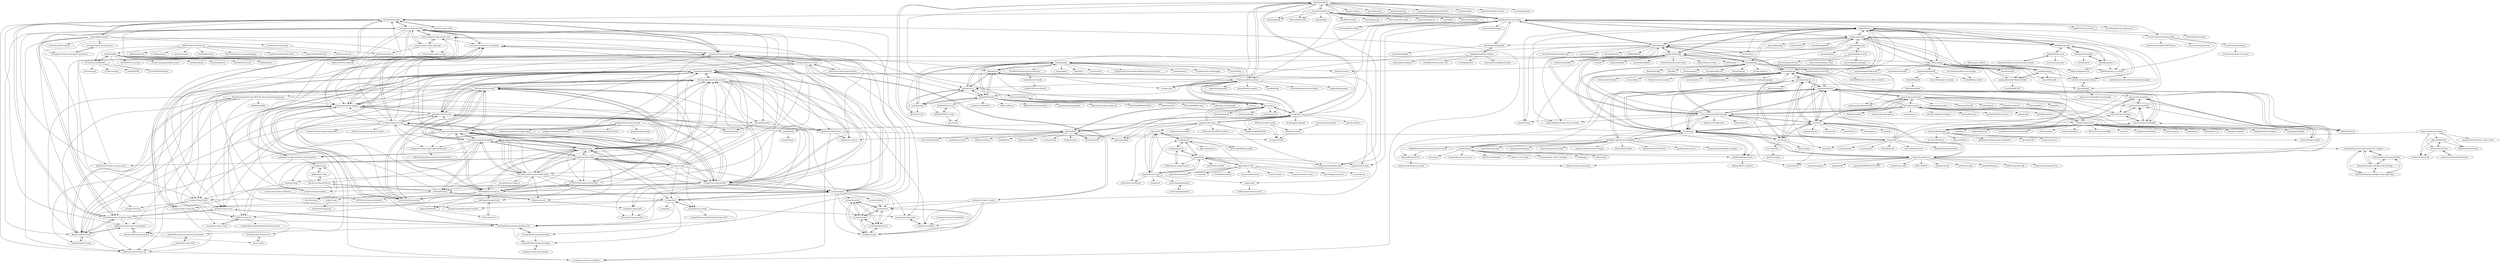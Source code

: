 digraph G {
"patriksimek/vm2" -> "laverdet/isolated-vm"
"patriksimek/vm2" -> "asvd/jailed"
"patriksimek/vm2" -> "gf3/sandbox"
"patriksimek/vm2" -> "justjake/quickjs-emscripten"
"patriksimek/vm2" -> "acornjs/acorn" ["e"=1]
"patriksimek/vm2" -> "NeilFraser/JS-Interpreter"
"patriksimek/vm2" -> "Houfeng/safeify"
"patriksimek/vm2" -> "cilame/v_jstools" ["e"=1]
"patriksimek/vm2" -> "bytenode/bytenode" ["e"=1]
"patriksimek/vm2" -> "ajv-validator/ajv" ["e"=1]
"patriksimek/vm2" -> "apocas/dockerode" ["e"=1]
"patriksimek/vm2" -> "ChromeDevTools/devtools-frontend" ["e"=1]
"patriksimek/vm2" -> "Automattic/kue" ["e"=1]
"patriksimek/vm2" -> "jprichardson/node-fs-extra" ["e"=1]
"patriksimek/vm2" -> "amireh/happypack" ["e"=1]
"saghul/txiki.js" -> "quickjs-ng/quickjs"
"saghul/txiki.js" -> "bellard/quickjs"
"saghul/txiki.js" -> "quickjs-zh/QuickJS"
"saghul/txiki.js" -> "justjake/quickjs-emscripten"
"saghul/txiki.js" -> "DelSkayn/rquickjs"
"saghul/txiki.js" -> "horhof/quickjs"
"saghul/txiki.js" -> "wasm3/wasm3" ["e"=1]
"saghul/txiki.js" -> "ftk/quickjspp"
"saghul/txiki.js" -> "c-smile/quickjspp"
"saghul/txiki.js" -> "koush/vscode-quickjs-debug"
"saghul/txiki.js" -> "second-state/wasmedge-quickjs"
"saghul/txiki.js" -> "mengmo/QuickJS-Windows-Build"
"saghul/txiki.js" -> "svaarala/duktape"
"saghul/txiki.js" -> "boa-dev/boa" ["e"=1]
"saghul/txiki.js" -> "bytecodealliance/wasm-micro-runtime" ["e"=1]
"hybridgroup/cylon" -> "rwaldron/johnny-five"
"hybridgroup/cylon" -> "hybridgroup/artoo" ["e"=1]
"hybridgroup/cylon" -> "hybridgroup/gobot" ["e"=1]
"hybridgroup/cylon" -> "jerryscript-project/iotjs"
"hybridgroup/cylon" -> "serialport/node-serialport" ["e"=1]
"hybridgroup/cylon" -> "jerryscript-project/jerryscript"
"hybridgroup/cylon" -> "hybridgroup/gort"
"hybridgroup/cylon" -> "espruino/Espruino"
"hybridgroup/cylon" -> "peterbraden/node-opencv" ["e"=1]
"hybridgroup/cylon" -> "strongloop/loopback" ["e"=1]
"hybridgroup/cylon" -> "moscajs/mosca" ["e"=1]
"hybridgroup/cylon" -> "eduardolundgren/tracking.js" ["e"=1]
"hybridgroup/cylon" -> "firmata/firmata.js" ["e"=1]
"hybridgroup/cylon" -> "michaelvillar/dynamics.js" ["e"=1]
"hybridgroup/cylon" -> "reapp/reapp" ["e"=1]
"Agoric/SES" -> "endojs/Jessie"
"Agoric/SES" -> "agoric-labs/PlaygroundVat"
"Agoric/SES" -> "dckc/awesome-ocap"
"Agoric/SES" -> "ajvincent/es-membrane"
"neonious/lowjs" -> "neonious/lowjs_esp32_examples"
"neonious/lowjs" -> "espruino/Espruino"
"neonious/lowjs" -> "Moddable-OpenSource/moddable"
"neonious/lowjs" -> "nkolban/duktape-esp32"
"neonious/lowjs" -> "fivdi/pigpio" ["e"=1]
"neonious/lowjs" -> "cesanta/mjs"
"neonious/lowjs" -> "wilk/microjob" ["e"=1]
"neonious/lowjs" -> "sqorn/sqorn" ["e"=1]
"neonious/lowjs" -> "ehmicky/log-process-errors"
"neonious/lowjs" -> "Rich-Harris/shimport" ["e"=1]
"neonious/lowjs" -> "z-pattern-matching/z" ["e"=1]
"neonious/lowjs" -> "cesanta/mongoose-os"
"NeilFraser/JS-Interpreter" -> "Siubaak/sval"
"NeilFraser/JS-Interpreter" -> "jterrace/js.js"
"NeilFraser/JS-Interpreter" -> "acornjs/acorn" ["e"=1]
"NeilFraser/JS-Interpreter" -> "asvd/jailed"
"NeilFraser/JS-Interpreter" -> "google/blockly-samples" ["e"=1]
"NeilFraser/JS-Interpreter" -> "bplok20010/eval5"
"NeilFraser/JS-Interpreter" -> "mozilla/narcissus" ["e"=1]
"NeilFraser/JS-Interpreter" -> "google/blockly" ["e"=1]
"NeilFraser/JS-Interpreter" -> "scratchfoundation/scratch-blocks" ["e"=1]
"NeilFraser/JS-Interpreter" -> "patriksimek/vm2"
"NeilFraser/JS-Interpreter" -> "justjake/quickjs-emscripten"
"NeilFraser/JS-Interpreter" -> "bramblex/jsjs"
"NeilFraser/JS-Interpreter" -> "google/blockly-games" ["e"=1]
"NeilFraser/JS-Interpreter" -> "engine262/engine262" ["e"=1]
"NeilFraser/JS-Interpreter" -> "axetroy/vm.js"
"espruino/EspruinoDocs" -> "espruino/EspruinoTools"
"espruino/EspruinoDocs" -> "espruino/EspruinoWebIDE"
"espruino/EspruinoDocs" -> "espruino/EspruinoBoard"
"espruino/EspruinoDocs" -> "espruino/EspruinoHub"
"espruino/EspruinoDocs" -> "espruino/BangleApps"
"svaarala/duktape" -> "jerryscript-project/jerryscript"
"svaarala/duktape" -> "cesanta/v7"
"svaarala/duktape" -> "cesanta/mjs"
"svaarala/duktape" -> "bellard/quickjs"
"svaarala/duktape" -> "espruino/Espruino"
"svaarala/duktape" -> "ccxvii/mujs"
"svaarala/duktape" -> "wren-lang/wren" ["e"=1]
"svaarala/duktape" -> "memononen/nanovg" ["e"=1]
"svaarala/duktape" -> "dbohdan/embedded-scripting-languages" ["e"=1]
"svaarala/duktape" -> "ChaiScript/ChaiScript" ["e"=1]
"svaarala/duktape" -> "vurtun/nuklear" ["e"=1]
"svaarala/duktape" -> "RandyGaul/cute_headers" ["e"=1]
"svaarala/duktape" -> "gfwilliams/tiny-js"
"svaarala/duktape" -> "saghul/txiki.js"
"svaarala/duktape" -> "litehtml/litehtml" ["e"=1]
"espruino/Espruino" -> "jerryscript-project/jerryscript"
"espruino/Espruino" -> "espruino/BangleApps"
"espruino/Espruino" -> "gfwilliams/tiny-js"
"espruino/Espruino" -> "cesanta/v7"
"espruino/Espruino" -> "svaarala/duktape"
"espruino/Espruino" -> "cesanta/mjs"
"espruino/Espruino" -> "cesanta/mongoose-os"
"espruino/Espruino" -> "espruino/EspruinoWebIDE"
"espruino/Espruino" -> "espruino/EspruinoDocs"
"espruino/Espruino" -> "espruino/EspruinoTools"
"espruino/Espruino" -> "Moddable-OpenSource/moddable"
"espruino/Espruino" -> "espruino/EspruinoBoard"
"espruino/Espruino" -> "nodemcu/nodemcu-firmware" ["e"=1]
"espruino/Espruino" -> "jerryscript-project/iotjs"
"espruino/Espruino" -> "nkolban/duktape-esp32"
"cesanta/v7" -> "cesanta/mjs"
"cesanta/v7" -> "svaarala/duktape"
"cesanta/v7" -> "ccxvii/mujs"
"cesanta/v7" -> "gfwilliams/tiny-js"
"cesanta/v7" -> "cesanta/slre" ["e"=1]
"cesanta/v7" -> "cesanta/mongoose-os"
"cesanta/v7" -> "espruino/Espruino"
"cesanta/v7" -> "cesanta/frozen" ["e"=1]
"cesanta/v7" -> "jerryscript-project/jerryscript"
"cesanta/v7" -> "cesanta/fossa" ["e"=1]
"cesanta/v7" -> "zsaleeba/picoc" ["e"=1]
"cesanta/v7" -> "jerryscript-project/iotjs"
"cesanta/v7" -> "rxi/dyad" ["e"=1]
"cesanta/v7" -> "litehtml/litehtml" ["e"=1]
"cesanta/v7" -> "jakogut/tinyvm" ["e"=1]
"ccxvii/mujs" -> "cesanta/v7"
"ccxvii/mujs" -> "cesanta/mjs"
"ccxvii/mujs" -> "ccxvii/minilibs"
"ccxvii/mujs" -> "gfwilliams/tiny-js"
"ccxvii/mujs" -> "svaarala/duktape"
"ccxvii/mujs" -> "zherczeg/sljit" ["e"=1]
"ccxvii/mujs" -> "larmel/lacc" ["e"=1]
"ccxvii/mujs" -> "espruino/Espruino"
"ErosZy/SecurityWorker" -> "sablejs/sablejs"
"ErosZy/SecurityWorker" -> "FF-Mercurial/ug"
"ErosZy/SecurityWorker" -> "ErosZy/WXInlinePlayer" ["e"=1]
"ErosZy/SecurityWorker" -> "chago/ADVMP" ["e"=1]
"ErosZy/SecurityWorker" -> "fex-team/yog2" ["e"=1]
"axetroy/vm.js" -> "bramblex/jsjs"
"axetroy/vm.js" -> "jkeylu/evil-eval"
"axetroy/vm.js" -> "jrainlau/canjs"
"axetroy/vm.js" -> "Siubaak/sval"
"axetroy/vm.js" -> "bplok20010/eval5"
"axetroy/vm.js" -> "Tachyon-Team/Tachyon"
"Moddable-OpenSource/moddable" -> "phoddie/node-red-mcu" ["e"=1]
"Moddable-OpenSource/moddable" -> "Moddable-OpenSource/iot-product-dev-book"
"Moddable-OpenSource/moddable" -> "meganetaaan/moddable-examples"
"Moddable-OpenSource/moddable" -> "cesanta/mjs"
"Moddable-OpenSource/moddable" -> "espruino/Espruino"
"Moddable-OpenSource/moddable" -> "HipsterBrown/xs-dev"
"Moddable-OpenSource/moddable" -> "stack-chan/stack-chan" ["e"=1]
"Moddable-OpenSource/moddable" -> "kaluma-project/kaluma" ["e"=1]
"Moddable-OpenSource/moddable" -> "jerryscript-project/jerryscript"
"Moddable-OpenSource/moddable" -> "nkolban/duktape-esp32"
"Moddable-OpenSource/moddable" -> "neonious/lowjs"
"Moddable-OpenSource/moddable" -> "stack-chan/m5stack-avatar" ["e"=1]
"Moddable-OpenSource/moddable" -> "ralphwetzel/node-red-mcu-plugin" ["e"=1]
"Moddable-OpenSource/moddable" -> "m5stack/M5Unified" ["e"=1]
"Moddable-OpenSource/moddable" -> "ImpulseAdventure/GUIslice" ["e"=1]
"quickjs-zh/QuickJS" -> "bellard/quickjs"
"quickjs-zh/QuickJS" -> "horhof/quickjs"
"quickjs-zh/QuickJS" -> "saghul/txiki.js"
"quickjs-zh/QuickJS" -> "weolar/miniblink49" ["e"=1]
"quickjs-zh/QuickJS" -> "openkraken/kraken" ["e"=1]
"quickjs-zh/QuickJS" -> "theanarkh/understand-nodejs" ["e"=1]
"quickjs-zh/QuickJS" -> "quickjs-ng/quickjs"
"quickjs-zh/QuickJS" -> "yjhjstz/deep-into-node" ["e"=1]
"quickjs-zh/QuickJS" -> "didi/Hummer" ["e"=1]
"quickjs-zh/QuickJS" -> "jerryscript-project/jerryscript"
"quickjs-zh/QuickJS" -> "frejs/fre" ["e"=1]
"quickjs-zh/QuickJS" -> "ftk/quickjspp"
"quickjs-zh/QuickJS" -> "webpack/tapable" ["e"=1]
"quickjs-zh/QuickJS" -> "bramblex/jsjs"
"quickjs-zh/QuickJS" -> "RubyLouvre/anu" ["e"=1]
"ftk/quickjspp" -> "c-smile/quickjspp"
"ftk/quickjspp" -> "mengmo/QuickJS-Windows-Build"
"ftk/quickjspp" -> "quickjs-ng/quickjs"
"ftk/quickjspp" -> "Tencent/ScriptX" ["e"=1]
"ftk/quickjspp" -> "koush/vscode-quickjs-debug"
"ftk/quickjspp" -> "LemonHX/AcidJS"
"ftk/quickjspp" -> "bnoordhuis/v8-cmake"
"ftk/quickjspp" -> "koush/quickjs"
"ftk/quickjspp" -> "napi-bindings/quickjs-build"
"ftk/quickjspp" -> "saghul/txiki.js"
"ftk/quickjspp" -> "shajunxing/quickjs-ffi"
"rustyscreeps/screeps-starter-rust" -> "rustyscreeps/screeps-game-api"
"rustyscreeps/screeps-starter-rust" -> "rustyscreeps/cargo-screeps"
"rustyscreeps/screeps-starter-rust" -> "screepers/screeps-server-mockup"
"rustyscreeps/screeps-starter-rust" -> "screepers/screeps-launcher"
"rustyscreeps/screeps-starter-rust" -> "laverdet/screeps-steamless-client"
"AEPKILL/devtools-detector" -> "sindresorhus/devtools-detect" ["e"=1]
"AEPKILL/devtools-detector" -> "theajack/disable-devtool" ["e"=1]
"AEPKILL/devtools-detector" -> "fz6m/console-ban" ["e"=1]
"AEPKILL/devtools-detector" -> "sablejs/sablejs"
"AEPKILL/devtools-detector" -> "j4k0xb/webcrack" ["e"=1]
"AEPKILL/devtools-detector" -> "ErosZy/SecurityWorker"
"AEPKILL/devtools-detector" -> "kirakiray/ofa.js" ["e"=1]
"AEPKILL/devtools-detector" -> "mumuy/browser" ["e"=1]
"AEPKILL/devtools-detector" -> "echo094/decode-js" ["e"=1]
"AEPKILL/devtools-detector" -> "Nice-PLQ/devtools-remote-debugger" ["e"=1]
"theduke/quickjs-rs" -> "DelSkayn/rquickjs"
"theduke/quickjs-rs" -> "HiRoFa/quickjs_es_runtime"
"theduke/quickjs-rs" -> "Starlight-JS/starlight"
"theduke/quickjs-rs" -> "SkylerLipthay/mini-v8"
"ScreepsQuorum/screeps-quorum" -> "bencbartlett/Overmind"
"ScreepsQuorum/screeps-quorum" -> "screepers/screeps-snippets"
"ScreepsQuorum/screeps-quorum" -> "bonzaiferroni/Traveler"
"ScreepsQuorum/screeps-quorum" -> "bonzaiferroni/bonzAI"
"ScreepsQuorum/screeps-quorum" -> "TooAngel/screeps"
"ScreepsQuorum/screeps-quorum" -> "screepers/screeps-profiler"
"ScreepsQuorum/screeps-quorum" -> "AlinaNova21/ZeSwarm"
"ScreepsQuorum/screeps-quorum" -> "glitchassassin/screeps"
"ScreepsQuorum/screeps-quorum" -> "screepers/creeptalk"
"ScreepsQuorum/screeps-quorum" -> "edhaase/screeps-ai"
"ScreepsQuorum/screeps-quorum" -> "kasami/kasamibot"
"ScreepsQuorum/screeps-quorum" -> "screeps/engine"
"ScreepsQuorum/screeps-quorum" -> "screepers/screeps-typescript-starter"
"ScreepsQuorum/screeps-quorum" -> "screeps/docs"
"ScreepsQuorum/screeps-quorum" -> "bencbartlett/creep-tasks"
"horhof/quickjs" -> "quickjs-zh/QuickJS"
"horhof/quickjs" -> "saghul/txiki.js"
"horhof/quickjs" -> "bellard/quickjs"
"horhof/quickjs" -> "doodlewind/react-ssd1306"
"horhof/quickjs" -> "ldarren/QuickJS"
"horhof/quickjs" -> "fibjs/fibjs" ["e"=1]
"horhof/quickjs" -> "koush/vscode-quickjs-debug"
"horhof/quickjs" -> "cesanta/mjs"
"horhof/quickjs" -> "svaarala/duktape"
"horhof/quickjs" -> "NerdLang/nerd" ["e"=1]
"horhof/quickjs" -> "quickjs-ng/quickjs"
"horhof/quickjs" -> "siuying/QuickJS-iOS" ["e"=1]
"horhof/quickjs" -> "cherow/cherow" ["e"=1]
"horhof/quickjs" -> "litehtml/litehtml" ["e"=1]
"horhof/quickjs" -> "farrow-js/farrow" ["e"=1]
"HoPGoldy/my-screeps-ai" -> "lc150303/The-design-of-OverDom"
"HoPGoldy/my-screeps-ai" -> "bencbartlett/Overmind"
"HoPGoldy/my-screeps-ai" -> "LokiSharp/ScreepsScript"
"HoPGoldy/my-screeps-ai" -> "screepers/screeps-typescript-starter"
"HoPGoldy/my-screeps-ai" -> "HoPGoldy/screeps-commander"
"HoPGoldy/my-screeps-ai" -> "TooAngel/screeps"
"HoPGoldy/my-screeps-ai" -> "fangxm233/BeeBot"
"HoPGoldy/my-screeps-ai" -> "bencbartlett/creep-tasks"
"HoPGoldy/my-screeps-ai" -> "ScreepsQuorum/screeps-quorum"
"HoPGoldy/my-screeps-ai" -> "Tim-Pohlmann/Screeps-Nooby-Guide"
"HoPGoldy/my-screeps-ai" -> "screepers/screeps-server-mockup"
"bramblex/jsjs" -> "axetroy/vm.js"
"bramblex/jsjs" -> "jrainlau/canjs"
"bramblex/jsjs" -> "bplok20010/eval5"
"bramblex/jsjs" -> "RubyLouvre/anu" ["e"=1]
"bramblex/jsjs" -> "Siubaak/sval"
"bramblex/jsjs" -> "estree/estree" ["e"=1]
"bramblex/jsjs" -> "jkeylu/evil-eval"
"bramblex/jsjs" -> "acornjs/acorn" ["e"=1]
"bramblex/jsjs" -> "justjavac/the-front-end-knowledge-you-may-not-know" ["e"=1]
"bramblex/jsjs" -> "OverWatcherX/javascript-interpreter"
"bramblex/jsjs" -> "remaxjs/remax" ["e"=1]
"bramblex/jsjs" -> "nswbmw/node-in-debugging" ["e"=1]
"bramblex/jsjs" -> "atian25/blog" ["e"=1]
"bramblex/jsjs" -> "joeyguo/blog" ["e"=1]
"bramblex/jsjs" -> "dobjs/dob" ["e"=1]
"jrainlau/canjs" -> "axetroy/vm.js"
"jrainlau/canjs" -> "jkeylu/evil-eval"
"jrainlau/canjs" -> "bramblex/jsjs"
"jrainlau/canjs" -> "bplok20010/eval5"
"Tachyon-Team/Tachyon" -> "jterrace/js.js"
"Tachyon-Team/Tachyon" -> "js-js/js.js"
"jkeylu/evil-eval" -> "axetroy/vm.js"
"endojs/Jessie" -> "Agoric/SES"
"endojs/Jessie" -> "agoric-labs/jessica"
"endojs/Jessie" -> "agoric-labs/PlaygroundVat"
"endojs/Jessie" -> "endojs/endo"
"endojs/Jessie" -> "tc39/proposal-ses"
"ScreepsMods/screepsmod-admin-utils" -> "ScreepsMods/screepsmod-auth"
"ScreepsMods/screepsmod-admin-utils" -> "Jomik/screeps-server"
"ScreepsMods/screepsmod-admin-utils" -> "ScreepsMods/screepsmod-mongo"
"ScreepsMods/screepsmod-admin-utils" -> "admon84/screeps-autonomous-framework"
"espruino/EspruinoWebIDE" -> "espruino/EspruinoTools"
"espruino/EspruinoWebIDE" -> "espruino/EspruinoDocs"
"espruino/EspruinoWebIDE" -> "espruino/EspruinoBoard"
"espruino/EspruinoWebIDE" -> "espruino/BangleApps"
"Siubaak/sval" -> "NeilFraser/JS-Interpreter"
"Siubaak/sval" -> "axetroy/vm.js"
"Siubaak/sval" -> "bplok20010/eval5"
"Siubaak/sval" -> "bramblex/jsjs"
"espruino/EspruinoBoard" -> "espruino/EspruinoTools"
"espruino/EspruinoBoard" -> "espruino/EspruinoWebIDE"
"kasami/kasamibot" -> "AlinaNova21/ZeSwarm"
"kasami/kasamibot" -> "Mirroar/hivemind"
"NexusNull/ALBot" -> "earthiverse/ALClient"
"NexusNull/ALBot" -> "numbereself/caracAL"
"NexusNull/ALBot" -> "Spadar/AdventureLand"
"screepers/screeps-launcher" -> "laverdet/screeps-steamless-client"
"screepers/screeps-launcher" -> "screepers/screeps-server-mockup"
"screepers/screeps-launcher" -> "laverdet/xxscreeps"
"screepers/screeps-launcher" -> "screepers/screeps-multimeter"
"screepers/screeps-launcher" -> "ScreepsMods/screepsmod-admin-utils"
"screepers/screeps-launcher" -> "ScreepsMods/screepsmod-auth"
"screepers/screeps-launcher" -> "AlinaNova21/docker-screeps-server"
"screepers/screeps-launcher" -> "bonzaiferroni/Traveler"
"screepers/screeps-launcher" -> "glitchassassin/screeps"
"screepers/screeps-launcher" -> "rustyscreeps/screeps-game-api"
"screepers/screeps-launcher" -> "screepers/screeps-snippets"
"screepers/screeps-launcher" -> "screepers/typed-screeps"
"screepers/screeps-launcher" -> "bencbartlett/screeps-packrat"
"screepers/screeps-launcher" -> "rustyscreeps/screeps-starter-rust"
"screepers/screeps-launcher" -> "Jomik/screeps-server"
"thmsndk/Screeps3D" -> "laverdet/xxscreeps"
"thmsndk/Screeps3D" -> "bonzaiferroni/Screeps3D"
"thmsndk/Screeps3D" -> "laverdet/screeps-steamless-client"
"thmsndk/Screeps3D" -> "screepers/screeps-snippets"
"thmsndk/Screeps3D" -> "glitchassassin/screeps-viz"
"thmsndk/Screeps3D" -> "screepers/screeps-arena-typescript-starter"
"thmsndk/Screeps3D" -> "ricochet1k/screeps-client"
"thmsndk/Screeps3D" -> "screepers/typed-screeps-arena"
"bramblex/react-hooks" -> "Lucifier129/react-stateful"
"rustyscreeps/screeps-game-api" -> "rustyscreeps/screeps-starter-rust"
"rustyscreeps/screeps-game-api" -> "rustyscreeps/cargo-screeps"
"rustyscreeps/screeps-game-api" -> "daboross/screeps-rs"
"rustyscreeps/screeps-game-api" -> "screepers/screeps-launcher"
"AlinaNova21/ZeSwarm" -> "edhaase/screeps-ai"
"AlinaNova21/ZeSwarm" -> "screepers/screepers-standards"
"AlinaNova21/ZeSwarm" -> "screepers/POSIS"
"RiftLurker/open-screeps" -> "MDLeide/screeps"
"RiftLurker/open-screeps" -> "screepers/POSIS"
"MDLeide/screeps" -> "screepers/POSIS"
"monte-language/monte" -> "monte-language/typhon"
"bencbartlett/creep-tasks" -> "screepers/screeps-snippets"
"bencbartlett/creep-tasks" -> "bonzaiferroni/Traveler"
"screepers/screeps-server-mockup" -> "screepers/screeps-multimeter"
"screepers/screeps-server-mockup" -> "screepers/screeps-snippets"
"screepers/screeps-server-mockup" -> "screepers/screeps-launcher"
"monte-language/typhon" -> "monte-language/monte"
"screeps/renderer" -> "screeps/driver"
"screeps-cn/screeps-cn.github.io" -> "HoPGoldy/screeps-commander"
"tinnvec/aints" -> "Esryok/screeps-browser-ext"
"keeshii/screeps-client" -> "laverdet/xxscreeps"
"JonathanSafer/screeps" -> "glitchassassin/screeps"
"cesanta/elk" -> "cesanta/mjs"
"cesanta/elk" -> "cesanta/mjson" ["e"=1]
"cesanta/elk" -> "illusionofchaos/ios-analyticsd-pre14.7-exploit"
"cesanta/elk" -> "FastVM/minivm" ["e"=1]
"cesanta/elk" -> "saghul/txiki.js"
"cesanta/elk" -> "coder-mike/microvium"
"cesanta/elk" -> "espruino/Espruino"
"cesanta/elk" -> "svaarala/duktape"
"cesanta/elk" -> "bellard/quickjs"
"cesanta/elk" -> "jerryscript-project/jerryscript"
"cesanta/elk" -> "ThakeeNathees/pocketlang" ["e"=1]
"cesanta/elk" -> "quickjs-ng/quickjs"
"cesanta/elk" -> "cesanta/v7"
"cesanta/elk" -> "larmel/lacc" ["e"=1]
"cesanta/elk" -> "landley/toybox" ["e"=1]
"bellard/quickjs" -> "quickjs-zh/QuickJS"
"bellard/quickjs" -> "quickjs-ng/quickjs"
"bellard/quickjs" -> "saghul/txiki.js"
"bellard/quickjs" -> "svaarala/duktape"
"bellard/quickjs" -> "jerryscript-project/jerryscript"
"bellard/quickjs" -> "wasm3/wasm3" ["e"=1]
"bellard/quickjs" -> "bytecodealliance/wasm-micro-runtime" ["e"=1]
"bellard/quickjs" -> "acornjs/acorn" ["e"=1]
"bellard/quickjs" -> "wasmerio/wasmer" ["e"=1]
"bellard/quickjs" -> "boa-dev/boa" ["e"=1]
"bellard/quickjs" -> "facebook/hermes" ["e"=1]
"bellard/quickjs" -> "justjake/quickjs-emscripten"
"bellard/quickjs" -> "weolar/miniblink49" ["e"=1]
"bellard/quickjs" -> "WebKit/WebKit" ["e"=1]
"bellard/quickjs" -> "AssemblyScript/assemblyscript" ["e"=1]
"doodlewind/react-ssd1306" -> "nitin42/Making-a-custom-React-renderer" ["e"=1]
"cesanta/mongoose-os" -> "cesanta/mjs"
"cesanta/mongoose-os" -> "cesanta/v7"
"cesanta/mongoose-os" -> "SmingHub/Sming" ["e"=1]
"cesanta/mongoose-os" -> "nodemcu/nodemcu-firmware" ["e"=1]
"cesanta/mongoose-os" -> "pfalcon/esp-open-sdk" ["e"=1]
"cesanta/mongoose-os" -> "espruino/Espruino"
"cesanta/mongoose-os" -> "SuperHouse/esp-open-rtos" ["e"=1]
"cesanta/mongoose-os" -> "cesanta/mongoose" ["e"=1]
"cesanta/mongoose-os" -> "pellepl/spiffs" ["e"=1]
"cesanta/mongoose-os" -> "espressif/ESP8266_RTOS_SDK" ["e"=1]
"cesanta/mongoose-os" -> "tuanpmt/esp_mqtt" ["e"=1]
"cesanta/mongoose-os" -> "cesanta/frozen" ["e"=1]
"cesanta/mongoose-os" -> "RIOT-OS/RIOT" ["e"=1]
"cesanta/mongoose-os" -> "jeelabs/esp-link" ["e"=1]
"cesanta/mongoose-os" -> "contiki-os/contiki" ["e"=1]
"espruino/BangleApps" -> "espruino/Espruino"
"espruino/BangleApps" -> "espruino/EspruinoWebIDE"
"espruino/BangleApps" -> "espruino/EspruinoDocs"
"espruino/BangleApps" -> "espruino/EspruinoTools"
"espruino/BangleApps" -> "gfwilliams/workshop-nodeconfeu2019"
"espruino/BangleApps" -> "espruino/EspruinoHub"
"espruino/BangleApps" -> "fanoush/ds-d6" ["e"=1]
"espruino/BangleApps" -> "espruino/EspruinoBoard"
"espruino/BangleApps" -> "wasp-os/wasp-os" ["e"=1]
"espruino/BangleApps" -> "atc1441/ATCwatch" ["e"=1]
"espruino/BangleApps" -> "enaon/eucWatch" ["e"=1]
"espruino/EspruinoTools" -> "espruino/EspruinoWebIDE"
"espruino/EspruinoTools" -> "espruino/EspruinoBoard"
"espruino/EspruinoTools" -> "espruino/EspruinoDocs"
"lc150303/The-design-of-OverDom" -> "HoPGoldy/my-screeps-ai"
"lc150303/The-design-of-OverDom" -> "LokiSharp/ScreepsScript"
"lc150303/The-design-of-OverDom" -> "screepers/screeps-multimeter"
"lc150303/The-design-of-OverDom" -> "bencbartlett/Overmind"
"lc150303/The-design-of-OverDom" -> "bencbartlett/creep-tasks"
"tc39/proposal-compartments" -> "tc39/proposal-ses"
"sablejs/sablejs" -> "ErosZy/SecurityWorker"
"sablejs/sablejs" -> "bplok20010/eval5"
"sablejs/sablejs" -> "ecomfe/reskript" ["e"=1]
"sablejs/sablejs" -> "Siubaak/sval"
"sablejs/sablejs" -> "perfsee/perfsee" ["e"=1]
"sablejs/sablejs" -> "plctlab/v8-internals" ["e"=1]
"sablejs/sablejs" -> "ErosZy/WXInlinePlayer" ["e"=1]
"sablejs/sablejs" -> "yodaos-project/ShadowNode" ["e"=1]
"sablejs/sablejs" -> "babel/babylon" ["e"=1]
"sablejs/sablejs" -> "axetroy/vm.js"
"sablejs/sablejs" -> "2833844911/cy_jsvmp" ["e"=1]
"sablejs/sablejs" -> "bramblex/jsjs"
"sablejs/sablejs" -> "wechat-miniprogram/glass-easel" ["e"=1]
"asvd/jailed" -> "patriksimek/vm2"
"asvd/jailed" -> "gf3/sandbox"
"asvd/jailed" -> "NeilFraser/JS-Interpreter"
"asvd/jailed" -> "bcoe/sandcastle"
"asvd/jailed" -> "eligrey/jsandbox"
"asvd/jailed" -> "justjake/quickjs-emscripten"
"asvd/jailed" -> "jterrace/js.js"
"asvd/jailed" -> "googlearchive/caja"
"asvd/jailed" -> "douglascrockford/ADsafe" ["e"=1]
"asvd/jailed" -> "joewalnes/filtrex" ["e"=1]
"asvd/jailed" -> "Agoric/realms-shim" ["e"=1]
"asvd/jailed" -> "levelgraph/levelgraph" ["e"=1]
"Agoric/agoric-sdk" -> "endojs/endo"
"Agoric/agoric-sdk" -> "Agoric/dapp-card-store"
"Agoric/agoric-sdk" -> "cosmos/ibc-go" ["e"=1]
"Agoric/agoric-sdk" -> "Agoric/documentation"
"Agoric/agoric-sdk" -> "dckc/awesome-ocap"
"Agoric/agoric-sdk" -> "endojs/Jessie"
"Agoric/agoric-sdk" -> "cosmos/ibc" ["e"=1]
"Agoric/agoric-sdk" -> "CosmWasm/wasmd" ["e"=1]
"Agoric/agoric-sdk" -> "osmosis-labs/osmosis" ["e"=1]
"Agoric/agoric-sdk" -> "cosmos/relayer" ["e"=1]
"Agoric/agoric-sdk" -> "cosmos/awesome-cosmos" ["e"=1]
"Garethp/ScreepsAutocomplete" -> "screepers/screeps-typescript-starter"
"Garethp/ScreepsAutocomplete" -> "TooAngel/screeps"
"Garethp/ScreepsAutocomplete" -> "screepers/screeps-profiler"
"Garethp/ScreepsAutocomplete" -> "Garethp/Screeps"
"Garethp/ScreepsAutocomplete" -> "bonzaiferroni/bonzAI"
"Garethp/ScreepsAutocomplete" -> "bencbartlett/Overmind"
"Garethp/ScreepsAutocomplete" -> "screeps/grunt-screeps"
"Garethp/ScreepsAutocomplete" -> "screeps/screeps"
"Garethp/ScreepsAutocomplete" -> "Tim-Pohlmann/Screeps-Nooby-Guide"
"Garethp/ScreepsAutocomplete" -> "screeps/tutorial-scripts"
"Garethp/ScreepsAutocomplete" -> "screepers/typed-screeps"
"Garethp/ScreepsAutocomplete" -> "cyberblast/screeps.behaviour-action-pattern"
"Garethp/ScreepsAutocomplete" -> "Akuukis/screeps-bot-brave"
"Garethp/ScreepsAutocomplete" -> "screepers/screeps-grafana"
"Garethp/ScreepsAutocomplete" -> "screepers/Screeps-Typescript-Declarations"
"justjake/quickjs-emscripten" -> "sebastianwessel/quickjs"
"justjake/quickjs-emscripten" -> "reearth/quickjs-emscripten-sync"
"justjake/quickjs-emscripten" -> "saghul/txiki.js"
"justjake/quickjs-emscripten" -> "maple3142/wasm-jseval"
"justjake/quickjs-emscripten" -> "quickjs-ng/quickjs"
"justjake/quickjs-emscripten" -> "bytecodealliance/javy" ["e"=1]
"justjake/quickjs-emscripten" -> "second-state/wasmedge-quickjs"
"justjake/quickjs-emscripten" -> "laverdet/isolated-vm"
"justjake/quickjs-emscripten" -> "bellard/quickjs"
"justjake/quickjs-emscripten" -> "tc39/proposal-shadowrealm" ["e"=1]
"justjake/quickjs-emscripten" -> "DelSkayn/rquickjs"
"justjake/quickjs-emscripten" -> "Agoric/realms-shim" ["e"=1]
"justjake/quickjs-emscripten" -> "Siubaak/sval"
"justjake/quickjs-emscripten" -> "fulcrumapp/v8-sandbox"
"justjake/quickjs-emscripten" -> "patriksimek/vm2"
"koush/quickjs" -> "koush/vscode-quickjs-debug"
"koush/quickjs" -> "bigconvience/QuickJS-SourceInsight"
"koush/vscode-quickjs-debug" -> "koush/quickjs"
"jterrace/js.js" -> "Tachyon-Team/Tachyon"
"jterrace/js.js" -> "NeilFraser/JS-Interpreter"
"jterrace/js.js" -> "axetroy/vm.js"
"jterrace/js.js" -> "rocktronica/tmpltr" ["e"=1]
"jterrace/js.js" -> "gf3/sandbox"
"jterrace/js.js" -> "mozilla/narcissus" ["e"=1]
"jterrace/js.js" -> "derdesign/CoreJS" ["e"=1]
"jterrace/js.js" -> "asvd/jailed"
"jterrace/js.js" -> "eligrey/jsandbox"
"jterrace/js.js" -> "Siubaak/sval"
"maple3142/wasm-jseval" -> "taowen/define-function"
"Moddable-OpenSource/iot-product-dev-book" -> "HipsterBrown/xs-dev"
"Bromeon/js-sandbox" -> "SkylerLipthay/mini-v8"
"admon84/screeps-autonomous-framework" -> "admon84/screeps-tools"
"bplok20010/eval5" -> "peacetrue/ra-data-spring-rest" ["e"=1]
"bplok20010/eval5" -> "SaltedFishkkk/WeiXinIPad" ["e"=1]
"bplok20010/eval5" -> "AlanCheen/Flap" ["e"=1]
"bplok20010/eval5" -> "Siubaak/sval"
"bplok20010/eval5" -> "ben1234560/k8s_PaaS" ["e"=1]
"bplok20010/eval5" -> "axetroy/vm.js"
"bplok20010/eval5" -> "sulianapp-com/sulianapp" ["e"=1]
"bplok20010/eval5" -> "ambition119/FlinkSQL" ["e"=1]
"bplok20010/eval5" -> "bramblex/jsjs"
"bplok20010/eval5" -> "bplok20010/taro-script"
"bplok20010/eval5" -> "jrainlau/canjs"
"bplok20010/eval5" -> "refline/refline.js" ["e"=1]
"bplok20010/eval5" -> "bplok20010/eval5-wx-demo"
"bplok20010/eval5" -> "bplok20010/vue-toy"
"bplok20010/eval5" -> "gnanquanmama/pangolin" ["e"=1]
"DelSkayn/rquickjs" -> "theduke/quickjs-rs"
"DelSkayn/rquickjs" -> "HiRoFa/quickjs_es_runtime"
"DelSkayn/rquickjs" -> "Starlight-JS/starlight"
"DelSkayn/rquickjs" -> "quickjs-ng/quickjs"
"DelSkayn/rquickjs" -> "denoland/deno_core"
"DelSkayn/rquickjs" -> "saghul/txiki.js"
"laverdet/xxscreeps" -> "laverdet/screeps-steamless-client"
"laverdet/xxscreeps" -> "glitchassassin/screeps-viz"
"laverdet/xxscreeps" -> "thmsndk/Screeps3D"
"laverdet/xxscreeps" -> "keeshii/screeps-client"
"laverdet/xxscreeps" -> "screepers/node-screeps-api"
"laverdet/xxscreeps" -> "screepers/screepers-standards"
"laverdet/xxscreeps" -> "screepers/screeps-multimeter"
"laverdet/xxscreeps" -> "bencbartlett/screeps-packrat"
"laverdet/xxscreeps" -> "screepers/screeps-launcher"
"laverdet/xxscreeps" -> "glitchassassin/screeps-cartographer"
"avdg/screeps" -> "estelsmith/screeps-api"
"avdg/screeps" -> "sscholl/screeps"
"endojs/endo" -> "endojs/Jessie"
"endojs/endo" -> "LavaMoat/LavaMoat" ["e"=1]
"endojs/endo" -> "tc39/proposal-ses"
"endojs/endo" -> "Agoric/SES"
"endojs/endo" -> "ocapn/ocapn"
"endojs/endo" -> "Agoric/agoric-sdk"
"endojs/endo" -> "dckc/awesome-ocap"
"endojs/endo" -> "tc39/proposal-compartments"
"endojs/endo" -> "tc39/proposal-shadowrealm" ["e"=1]
"endojs/endo" -> "Agoric/realms-shim" ["e"=1]
"endojs/endo" -> "Agoric/documentation"
"OverWatcherX/javascript-interpreter" -> "bramblex/react-hooks"
"second-state/wasm-joey" -> "second-state/substrate-ewasm" ["e"=1]
"mengmo/QuickJS-Windows-Build" -> "c-smile/quickjspp"
"mengmo/QuickJS-Windows-Build" -> "vmas/QuickJS.NET"
"Garethp/Screeps" -> "Akuukis/screeps-bot-brave"
"Garethp/Screeps" -> "beije/screeps-ai"
"Garethp/Screeps" -> "wk-cof/screeps"
"Garethp/Screeps" -> "avdg/screeps"
"Garethp/Screeps" -> "Garethp/ScreepsAutocomplete"
"Garethp/Screeps" -> "bonzaiferroni/bonzAI"
"earthiverse/adventureland-bots" -> "earthiverse/ALClient"
"HiRoFa/quickjs_es_runtime" -> "andrieshiemstra/ScriptExtensionLayerExample"
"glitchassassin/screeps" -> "glitchassassin/screeps-cartographer"
"glitchassassin/screeps" -> "JonathanSafer/screeps"
"glitchassassin/screeps" -> "laverdet/screeps-steamless-client"
"glitchassassin/screeps" -> "The-International-Screeps-Bot/The-International-Open-Source"
"glitchassassin/screeps" -> "glitchassassin/screeps-viz"
"ratboy666/qjs-ffi" -> "Qard/quickjs-glfw"
"LokiSharp/ScreepsScript" -> "UoP-screeps/uos"
"LokiSharp/ScreepsScript" -> "fangxm233/BeeBot"
"UoP-screeps/uos" -> "LokiSharp/ScreepsScript"
"fangxm233/BeeBot" -> "UoP-screeps/uos"
"bplok20010/taro-script" -> "neact/neact"
"bplok20010/taro-script" -> "bplok20010/vue-toy"
"bplok20010/vue-toy" -> "bplok20010/taro-script"
"bplok20010/vue-toy" -> "neact/neact"
"ocapn/ocapn" -> "tc39/proposal-eventual-send"
"jerryscript-project/iotjs" -> "jerryscript-project/jerryscript"
"jerryscript-project/iotjs" -> "hybridgroup/cylon"
"jerryscript-project/iotjs" -> "phodal/awesome-iot" ["e"=1]
"jerryscript-project/iotjs" -> "espruino/Espruino"
"jerryscript-project/iotjs" -> "Samsung/libtuv" ["e"=1]
"jerryscript-project/iotjs" -> "yodaos-project/ShadowNode" ["e"=1]
"jerryscript-project/iotjs" -> "cesanta/v7"
"jerryscript-project/iotjs" -> "rwaldron/johnny-five"
"jerryscript-project/iotjs" -> "cesanta/mjs"
"jerryscript-project/iotjs" -> "phodal/lan" ["e"=1]
"jerryscript-project/iotjs" -> "svaarala/duktape"
"jerryscript-project/iotjs" -> "yodaos-project/yodaos" ["e"=1]
"jerryscript-project/iotjs" -> "Samsung/TizenRT" ["e"=1]
"jerryscript-project/iotjs" -> "cesanta/mongoose-os"
"jerryscript-project/iotjs" -> "intel/zephyr.js" ["e"=1]
"rwaldron/johnny-five" -> "hybridgroup/cylon"
"rwaldron/johnny-five" -> "serialport/node-serialport" ["e"=1]
"rwaldron/johnny-five" -> "hybridgroup/gobot" ["e"=1]
"rwaldron/johnny-five" -> "Reactive-Extensions/RxJS" ["e"=1]
"rwaldron/johnny-five" -> "avajs/ava" ["e"=1]
"rwaldron/johnny-five" -> "petkaantonov/bluebird" ["e"=1]
"rwaldron/johnny-five" -> "strongloop/loopback" ["e"=1]
"rwaldron/johnny-five" -> "nebrius/raspi-io" ["e"=1]
"rwaldron/johnny-five" -> "babel/babel" ["e"=1]
"rwaldron/johnny-five" -> "BrainJS/brain.js" ["e"=1]
"rwaldron/johnny-five" -> "nwjs/nw.js" ["e"=1]
"rwaldron/johnny-five" -> "balderdashy/sails" ["e"=1]
"rwaldron/johnny-five" -> "ericelliott/essential-javascript-links" ["e"=1]
"rwaldron/johnny-five" -> "firmata/arduino" ["e"=1]
"rwaldron/johnny-five" -> "feathersjs/feathers" ["e"=1]
"tc39/proposal-ses" -> "tc39/proposal-compartments"
"tc39/proposal-ses" -> "endojs/Jessie"
"tc39/proposal-ses" -> "endojs/endo"
"googlearchive/caja" -> "theSmaw/Caja-HTML-Sanitizer" ["e"=1]
"googlearchive/caja" -> "Agoric/SES"
"googlearchive/caja" -> "asvd/jailed"
"googlearchive/caja" -> "tc39/proposal-shadowrealm" ["e"=1]
"googlearchive/caja" -> "jterrace/js.js"
"googlearchive/caja" -> "YahooArchive/xss-filters" ["e"=1]
"googlearchive/caja" -> "douglascrockford/ADsafe" ["e"=1]
"googlearchive/caja" -> "NeilFraser/JS-Interpreter"
"googlearchive/caja" -> "gf3/sandbox"
"googlearchive/caja" -> "dckc/awesome-ocap"
"googlearchive/caja" -> "patriksimek/vm2"
"googlearchive/caja" -> "google/MOE"
"jerryscript-project/jerryscript" -> "jerryscript-project/iotjs"
"jerryscript-project/jerryscript" -> "svaarala/duktape"
"jerryscript-project/jerryscript" -> "espruino/Espruino"
"jerryscript-project/jerryscript" -> "bellard/quickjs"
"jerryscript-project/jerryscript" -> "cesanta/v7"
"jerryscript-project/jerryscript" -> "cesanta/mjs"
"jerryscript-project/jerryscript" -> "hathach/tinyusb" ["e"=1]
"jerryscript-project/jerryscript" -> "chakra-core/ChakraCore" ["e"=1]
"jerryscript-project/jerryscript" -> "quickjs-zh/QuickJS"
"jerryscript-project/jerryscript" -> "bytecodealliance/wasm-micro-runtime" ["e"=1]
"jerryscript-project/jerryscript" -> "cesanta/mongoose-os"
"jerryscript-project/jerryscript" -> "wasm3/wasm3" ["e"=1]
"jerryscript-project/jerryscript" -> "rwaldron/johnny-five"
"jerryscript-project/jerryscript" -> "saghul/txiki.js"
"jerryscript-project/jerryscript" -> "hybridgroup/cylon"
"second-state/wasmedge-quickjs" -> "HiRoFa/quickjs_es_runtime"
"second-state/wasmedge-quickjs" -> "electrocucaracha/k8s-WASM-demo"
"second-state/wasmedge-quickjs" -> "second-state/wasm-joey"
"second-state/wasmedge-quickjs" -> "second-state/quickjs-wasi"
"The-International-Screeps-Bot/The-International-Open-Source" -> "glitchassassin/screeps"
"The-International-Screeps-Bot/The-International-Open-Source" -> "shibdib/SlothBot"
"The-International-Screeps-Bot/The-International-Open-Source" -> "screepers/screeps-snippets"
"The-International-Screeps-Bot/The-International-Open-Source" -> "Mirroar/hivemind"
"The-International-Screeps-Bot/The-International-Open-Source" -> "JonathanSafer/screeps"
"The-International-Screeps-Bot/The-International-Open-Source" -> "Jomik/screeps-server"
"The-International-Screeps-Bot/The-International-Open-Source" -> "glitchassassin/screeps-cartographer"
"The-International-Screeps-Bot/The-International-Open-Source" -> "Screeps-Tutorials/Screeps-Tutorials"
"google/MOE" -> "google/depan"
"laverdet/screeps-steamless-client" -> "laverdet/xxscreeps"
"laverdet/screeps-steamless-client" -> "Jomik/screeps-server"
"laverdet/screeps-steamless-client" -> "bencbartlett/screeps-packrat"
"laverdet/screeps-steamless-client" -> "ScreepsMods/screepsmod-admin-utils"
"laverdet/screeps-steamless-client" -> "glitchassassin/screeps-viz"
"laverdet/screeps-steamless-client" -> "glitchassassin/screeps"
"laverdet/screeps-steamless-client" -> "glitchassassin/screeps-cartographer"
"laverdet/screeps-steamless-client" -> "screepers/screeps-launcher"
"beije/screeps-ai" -> "Garethp/Screeps"
"beije/screeps-ai" -> "laverdet/screeps-path"
"screeps/grunt-screeps" -> "screeps/docs"
"screeps/grunt-screeps" -> "ScreepsMods/screepsmod-admin-utils"
"screeps/grunt-screeps" -> "LeagueOfAutomatedNations/Screeps-LoAN"
"screeps/grunt-screeps" -> "screepers/screeps-stats"
"gfwilliams/tiny-js" -> "cesanta/v7"
"gfwilliams/tiny-js" -> "espruino/Espruino"
"gfwilliams/tiny-js" -> "MarcoLizza/tiny-js"
"gfwilliams/tiny-js" -> "ccxvii/mujs"
"gfwilliams/tiny-js" -> "cesanta/mjs"
"gfwilliams/tiny-js" -> "svaarala/duktape"
"Starlight-JS/starlight" -> "theduke/quickjs-rs"
"Starlight-JS/starlight" -> "DelSkayn/rquickjs"
"Starlight-JS/starlight" -> "chc4/lineiform"
"ctn-malone/quickjs-cross-compiler" -> "ratboy666/qjs-sqlite3"
"admon84/screeps-tools" -> "admon84/screeps-autonomous-framework"
"admon84/screeps-tools" -> "glitchassassin/screeps-viz"
"screepers/typed-screeps-arena" -> "screepers/screeps-arena-typescript-starter"
"glitchassassin/screeps-viz" -> "screepers/screepers-standards"
"screepers/screeps-arena-typescript-starter" -> "screepers/typed-screeps-arena"
"c-smile/quickjspp" -> "mengmo/QuickJS-Windows-Build"
"c-smile/quickjspp" -> "ftk/quickjspp"
"c-smile/quickjspp" -> "LemonHX/AcidJS"
"c-smile/quickjspp" -> "koush/vscode-quickjs-debug"
"Akuukis/screeps-bot-brave" -> "Garethp/Screeps"
"Akuukis/screeps-bot-brave" -> "gdborton/screeps"
"Akuukis/screeps-bot-brave" -> "wk-cof/screeps"
"Akuukis/screeps-bot-brave" -> "sscholl/screeps"
"shajunxing/quickjs-ffi" -> "ratboy666/qjs-ffi"
"shajunxing/quickjs-ffi" -> "ratboy666/qjs-sqlite3"
"shajunxing/quickjs-ffi" -> "mtasic85/quickjs-workshop"
"bencbartlett/screeps-packrat" -> "glitchassassin/screeps-cartographer"
"bencbartlett/screeps-packrat" -> "tinnvec/aints"
"earthiverse/ALClient" -> "earthiverse/adventureland-bots"
"earthiverse/ALClient" -> "NexusNull/ALBot"
"earthiverse/ALClient" -> "numbereself/caracAL"
"TooAngel/screeps" -> "bencbartlett/Overmind"
"TooAngel/screeps" -> "Garethp/ScreepsAutocomplete"
"TooAngel/screeps" -> "bonzaiferroni/bonzAI"
"TooAngel/screeps" -> "ScreepsQuorum/screeps-quorum"
"TooAngel/screeps" -> "screepers/screeps-typescript-starter"
"TooAngel/screeps" -> "bonzaiferroni/Traveler"
"TooAngel/screeps" -> "HoPGoldy/my-screeps-ai"
"TooAngel/screeps" -> "screepers/screeps-profiler"
"TooAngel/screeps" -> "screeps/screeps"
"TooAngel/screeps" -> "Tim-Pohlmann/Screeps-Nooby-Guide"
"TooAngel/screeps" -> "screeps/tutorial-scripts"
"TooAngel/screeps" -> "cyberblast/screeps.behaviour-action-pattern"
"TooAngel/screeps" -> "Garethp/Screeps"
"TooAngel/screeps" -> "lc150303/The-design-of-OverDom"
"TooAngel/screeps" -> "screepers/screeps-multimeter"
"gf3/sandbox" -> "bcoe/sandcastle"
"gf3/sandbox" -> "asvd/jailed"
"gf3/sandbox" -> "eligrey/jsandbox"
"gf3/sandbox" -> "tsmith/node-control" ["e"=1]
"gf3/sandbox" -> "patriksimek/vm2"
"gf3/sandbox" -> "tblobaum/nQuery" ["e"=1]
"gf3/sandbox" -> "ebidel/filer.js" ["e"=1]
"gf3/sandbox" -> "hflw/node-sandbox"
"gf3/sandbox" -> "creationix/step" ["e"=1]
"gf3/sandbox" -> "jterrace/js.js"
"gf3/sandbox" -> "hookio/hook.io" ["e"=1]
"gf3/sandbox" -> "dnewcome/Donatello" ["e"=1]
"screepers/screeps-profiler" -> "bonzaiferroni/Traveler"
"screepers/screeps-profiler" -> "bonzaiferroni/bonzAI"
"screepers/screeps-profiler" -> "screepers/screeps-stats"
"screepers/screeps-profiler" -> "screepers/screeps-multimeter"
"screepers/screeps-profiler" -> "screepers/RoomVisual"
"screepers/screeps-profiler" -> "laverdet/screeps-path"
"screepers/screeps-profiler" -> "screepers/screeps-typescript-starter"
"screepers/screeps-profiler" -> "screepers/screeps-server-mockup"
"screepers/screeps-profiler" -> "screepers/screeps-grafana"
"screepers/screeps-profiler" -> "screepers/screeps-snippets"
"screepers/screeps-profiler" -> "screeps/engine"
"screepers/screeps-profiler" -> "bkconrad/screeps-grafana"
"screepers/screeps-profiler" -> "stybbe/Screeps-SC"
"screepers/screeps-profiler" -> "Garethp/ScreepsAutocomplete"
"screepers/screeps-profiler" -> "screepers/typed-screeps"
"illusionofchaos/ios-gamed-0day" -> "illusionofchaos/ios-nehelper-enum-apps-0day"
"illusionofchaos/ios-gamed-0day" -> "illusionofchaos/ios-nehelper-wifi-info-0day"
"illusionofchaos/ios-gamed-0day" -> "illusionofchaos/ios-analyticsd-pre14.7-exploit"
"HipsterBrown/xs-dev" -> "juniper-garden/express-js-mod"
"Jomik/screeps-server" -> "ScreepsMods/screepsmod-admin-utils"
"Jomik/screeps-server" -> "laverdet/screeps-steamless-client"
"illusionofchaos/ios-nehelper-wifi-info-0day" -> "illusionofchaos/ios-nehelper-enum-apps-0day"
"illusionofchaos/ios-nehelper-wifi-info-0day" -> "illusionofchaos/ios-gamed-0day"
"illusionofchaos/ios-nehelper-wifi-info-0day" -> "illusionofchaos/ios-analyticsd-pre14.7-exploit"
"sscholl/screeps" -> "gdborton/screeps"
"illusionofchaos/ios-nehelper-enum-apps-0day" -> "illusionofchaos/ios-nehelper-wifi-info-0day"
"illusionofchaos/ios-nehelper-enum-apps-0day" -> "illusionofchaos/ios-gamed-0day"
"illusionofchaos/ios-nehelper-enum-apps-0day" -> "illusionofchaos/ios-analyticsd-pre14.7-exploit"
"gdborton/screeps" -> "Akuukis/screeps-bot-brave"
"gdborton/screeps" -> "sscholl/screeps"
"illusionofchaos/ios-analyticsd-pre14.7-exploit" -> "illusionofchaos/ios-nehelper-enum-apps-0day"
"illusionofchaos/ios-analyticsd-pre14.7-exploit" -> "illusionofchaos/ios-nehelper-wifi-info-0day"
"illusionofchaos/ios-analyticsd-pre14.7-exploit" -> "illusionofchaos/ios-gamed-0day"
"laverdet/screeps-path" -> "bkconrad/screeps-grafana"
"ccxvii/minilibs" -> "garettbass/gpuc"
"denoland/roll-your-own-javascript-runtime" -> "denoland/deno_core"
"screeps/tutorial-scripts" -> "Tim-Pohlmann/Screeps-Nooby-Guide"
"screeps/tutorial-scripts" -> "TooAngel/screeps"
"screeps/tutorial-scripts" -> "Garethp/ScreepsAutocomplete"
"screeps/tutorial-scripts" -> "Garethp/Screeps"
"screeps/tutorial-scripts" -> "screeps/screeps"
"screeps/tutorial-scripts" -> "bencbartlett/Overmind"
"screeps/tutorial-scripts" -> "ScreepsQuorum/screeps-quorum"
"screeps/tutorial-scripts" -> "beije/screeps-ai"
"screeps/tutorial-scripts" -> "screeps/grunt-screeps"
"screeps/tutorial-scripts" -> "screepers/screeps-typescript-starter"
"screeps/tutorial-scripts" -> "screeps/docs"
"screeps/tutorial-scripts" -> "lc150303/The-design-of-OverDom"
"screeps/tutorial-scripts" -> "tanjera/screeps"
"screeps/tutorial-scripts" -> "AlinaNova21/docker-screeps-server"
"screeps/tutorial-scripts" -> "screeps/engine"
"Sandpack/nodebox-runtime" -> "codesandbox/sandpack-bundler"
"Sandpack/nodebox-runtime" -> "codesandbox/sandpack" ["e"=1]
"Sandpack/nodebox-runtime" -> "sebastianwessel/quickjs"
"Sandpack/nodebox-runtime" -> "stackblitz/webcontainer-core" ["e"=1]
"Sandpack/nodebox-runtime" -> "evanw/polywasm" ["e"=1]
"screepers/python-screeps" -> "screepers/screeps_console"
"screepers/python-screeps" -> "daboross/screeps-starter-python"
"screepers/python-screeps" -> "screepers/screeps-multimeter"
"screepers/python-screeps" -> "bkconrad/screeps-grafana"
"screepers/python-screeps" -> "laverdet/screeps-path"
"screepers/python-screeps" -> "screepers/screeps-stats"
"screepers/python-screeps" -> "bonzaiferroni/bonzAI"
"screepers/python-screeps" -> "screepers/node-screeps-api"
"screepers/python-screeps" -> "screepers/RoomVisual"
"screepers/screeps_console" -> "screepers/python-screeps"
"screepers/screeps_console" -> "screeps/driver"
"screepers/screeps_console" -> "screepers/creeptalk"
"screepers/screeps_console" -> "screeps/common"
"screepers/screeps_console" -> "screeps/storage"
"screepers/Screeps-Typescript-Declarations" -> "MarkoSulamagi/Screeps-typescript-skeleton"
"google/science-journal-arduino" -> "googlearchive/science-journal"
"glitchassassin/screeps-cartographer" -> "glitchassassin/screeps"
"glitchassassin/screeps-cartographer" -> "bencbartlett/screeps-packrat"
"denoland/deno_core" -> "denoland/roll-your-own-javascript-runtime"
"denoland/deno_core" -> "HiRoFa/quickjs_es_runtime"
"denoland/deno_core" -> "rscarson/rustyscript"
"denoland/deno_core" -> "DelSkayn/rquickjs"
"Tim-Pohlmann/Screeps-Nooby-Guide" -> "bencbartlett/Overmind"
"Tim-Pohlmann/Screeps-Nooby-Guide" -> "beije/screeps-ai"
"Tim-Pohlmann/Screeps-Nooby-Guide" -> "Garethp/ScreepsAutocomplete"
"Tim-Pohlmann/Screeps-Nooby-Guide" -> "TooAngel/screeps"
"Tim-Pohlmann/Screeps-Nooby-Guide" -> "screeps/tutorial-scripts"
"Tim-Pohlmann/Screeps-Nooby-Guide" -> "bonzaiferroni/bonzAI"
"Tim-Pohlmann/Screeps-Nooby-Guide" -> "screepers/screeps-profiler"
"Tim-Pohlmann/Screeps-Nooby-Guide" -> "screepers/screeps-typescript-starter"
"Tim-Pohlmann/Screeps-Nooby-Guide" -> "HoPGoldy/my-screeps-ai"
"Tim-Pohlmann/Screeps-Nooby-Guide" -> "tanjera/screeps"
"Tim-Pohlmann/Screeps-Nooby-Guide" -> "Garethp/Screeps"
"Tim-Pohlmann/Screeps-Nooby-Guide" -> "lc150303/The-design-of-OverDom"
"Tim-Pohlmann/Screeps-Nooby-Guide" -> "screeps/docs"
"Tim-Pohlmann/Screeps-Nooby-Guide" -> "jerroydmoore/screeps-ai"
"Tim-Pohlmann/Screeps-Nooby-Guide" -> "ScreepsQuorum/screeps-quorum"
"screepers/screeps-typescript-starter" -> "screepers/typed-screeps"
"screepers/screeps-typescript-starter" -> "screepers/screeps-profiler"
"screepers/screeps-typescript-starter" -> "bencbartlett/Overmind"
"screepers/screeps-typescript-starter" -> "Garethp/ScreepsAutocomplete"
"screepers/screeps-typescript-starter" -> "HoPGoldy/my-screeps-ai"
"screepers/screeps-typescript-starter" -> "bonzaiferroni/Traveler"
"screepers/screeps-typescript-starter" -> "TooAngel/screeps"
"screepers/screeps-typescript-starter" -> "screepers/Screeps-Typescript-Declarations"
"screepers/screeps-typescript-starter" -> "bonzaiferroni/bonzAI"
"screepers/screeps-typescript-starter" -> "screepers/screeps-launcher"
"screepers/screeps-typescript-starter" -> "bencbartlett/creep-tasks"
"screepers/screeps-typescript-starter" -> "screepers/screeps-server-mockup"
"screepers/screeps-typescript-starter" -> "ScreepsQuorum/screeps-quorum"
"screepers/screeps-typescript-starter" -> "glitchassassin/screeps"
"screepers/screeps-typescript-starter" -> "Tim-Pohlmann/Screeps-Nooby-Guide"
"googlearchive/science-journal" -> "google/science-journal-arduino"
"googlearchive/science-journal" -> "arduino/Arduino-Science-Journal-Android"
"googlearchive/science-journal" -> "google/blockly-android" ["e"=1]
"googlearchive/science-journal" -> "google/MOE"
"googlearchive/science-journal" -> "stephenmcgruer/three-things-today"
"kaansoral/adventureland" -> "JourneyOver/Adventure_Land_Codes"
"kaansoral/adventureland" -> "earthiverse/ALClient"
"kaansoral/adventureland" -> "Spadar/AdventureLand"
"kaansoral/adventureland" -> "NexusNull/ALBot"
"kaansoral/adventureland" -> "edhaase/screeps-ai"
"kaansoral/adventureland" -> "numbereself/caracAL"
"screepers/screeps-stats" -> "screepers/creeptalk"
"screepers/node-screeps-api" -> "glitchassassin/screeps-viz"
"screepers/node-screeps-api" -> "stybbe/Screeps-SC"
"screepers/node-screeps-api" -> "laverdet/xxscreeps"
"tanjera/screeps" -> "glitchassassin/screeps"
"screepers/screeps-ConsoleStats" -> "screepers/creeptalk"
"cyberblast/screeps.behaviour-action-pattern" -> "bonzaiferroni/bonzAI"
"cyberblast/screeps.behaviour-action-pattern" -> "stybbe/Screeps-SC"
"cyberblast/screeps.behaviour-action-pattern" -> "sscholl/screeps"
"screepers/screeps-grafana" -> "screepers/screeps-snippets"
"screepers/creeptalk" -> "screepers/screeps-stats"
"ScreepsPlus/node-agent" -> "MDLeide/screeps"
"quickjs-ng/quickjs" -> "saghul/txiki.js"
"quickjs-ng/quickjs" -> "bellard/quickjs"
"quickjs-ng/quickjs" -> "ftk/quickjspp"
"quickjs-ng/quickjs" -> "DelSkayn/rquickjs"
"quickjs-ng/quickjs" -> "c-smile/quickjspp"
"quickjs-ng/quickjs" -> "justjake/quickjs-emscripten"
"quickjs-ng/quickjs" -> "openwebf/quickjs"
"quickjs-ng/quickjs" -> "quickjs-zh/QuickJS"
"quickjs-ng/quickjs" -> "koush/vscode-quickjs-debug"
"quickjs-ng/quickjs" -> "lexbor/lexbor" ["e"=1]
"quickjs-ng/quickjs" -> "sebastianwessel/quickjs"
"quickjs-ng/quickjs" -> "CanadaHonk/porffor" ["e"=1]
"quickjs-ng/quickjs" -> "lynx-family/primjs"
"quickjs-ng/quickjs" -> "Tencent/ScriptX" ["e"=1]
"quickjs-ng/quickjs" -> "koush/quickjs"
"screeps/screeps" -> "Garethp/ScreepsAutocomplete"
"screeps/screeps" -> "TooAngel/screeps"
"screeps/screeps" -> "bencbartlett/Overmind"
"screeps/screeps" -> "screepers/screeps-typescript-starter"
"screeps/screeps" -> "screeps/tutorial-scripts"
"screeps/screeps" -> "screeps/engine"
"screeps/screeps" -> "screepers/screeps-profiler"
"screeps/screeps" -> "screepers/typed-screeps"
"screeps/screeps" -> "ScreepsQuorum/screeps-quorum"
"screeps/screeps" -> "rustyscreeps/screeps-starter-rust"
"screeps/screeps" -> "screeps/docs"
"screeps/screeps" -> "screepers/screeps-launcher"
"screeps/screeps" -> "Tim-Pohlmann/Screeps-Nooby-Guide"
"screeps/screeps" -> "HoPGoldy/my-screeps-ai"
"screeps/screeps" -> "bonzaiferroni/bonzAI"
"nkolban/duktape-esp32" -> "nkolban/ESP32_Explorer"
"cesanta/mjs" -> "cesanta/v7"
"cesanta/mjs" -> "cesanta/mongoose-os"
"cesanta/mjs" -> "svaarala/duktape"
"cesanta/mjs" -> "cesanta/elk"
"cesanta/mjs" -> "ccxvii/mujs"
"cesanta/mjs" -> "espruino/Espruino"
"cesanta/mjs" -> "jerryscript-project/jerryscript"
"cesanta/mjs" -> "nkolban/duktape-esp32"
"cesanta/mjs" -> "gfwilliams/tiny-js"
"cesanta/mjs" -> "Moddable-OpenSource/moddable"
"cesanta/mjs" -> "cesanta/frozen" ["e"=1]
"cesanta/mjs" -> "jerryscript-project/iotjs"
"cesanta/mjs" -> "saghul/txiki.js"
"cesanta/mjs" -> "quickjs-zh/QuickJS"
"cesanta/mjs" -> "horhof/quickjs"
"dckc/awesome-ocap" -> "ocapn/ocapn"
"dckc/awesome-ocap" -> "Agoric/SES"
"dckc/awesome-ocap" -> "sorpaas/rux" ["e"=1]
"dckc/awesome-ocap" -> "endojs/Jessie"
"dckc/awesome-ocap" -> "endojs/endo"
"dckc/awesome-ocap" -> "monte-language/typhon"
"dckc/awesome-ocap" -> "ajvincent/es-membrane"
"espruino/EspruinoHub" -> "espruino/EspruinoTools"
"espruino/EspruinoHub" -> "espruino/EspruinoDocs"
"espruino/EspruinoHub" -> "espruino/EspruinoWebIDE"
"daboross/screeps-starter-python" -> "screepers/python-screeps"
"daboross/screeps-starter-python" -> "rustyscreeps/screeps-starter-rust"
"screeps/backend-local" -> "screeps/storage"
"screeps/backend-local" -> "screeps/driver"
"screeps/backend-local" -> "screeps/launcher"
"screeps/backend-local" -> "screeps/common"
"screeps/driver" -> "screeps/storage"
"screeps/driver" -> "screeps/launcher"
"screeps/driver" -> "screeps/backend-local"
"screeps/driver" -> "screeps/common"
"screeps/storage" -> "screeps/backend-local"
"screeps/storage" -> "screeps/driver"
"screeps/storage" -> "screeps/launcher"
"screeps/storage" -> "screeps/common"
"screeps/common" -> "screeps/storage"
"screeps/common" -> "screeps/backend-local"
"screeps/common" -> "screeps/driver"
"screeps/common" -> "screeps/launcher"
"screeps/launcher" -> "screeps/storage"
"screeps/launcher" -> "screeps/driver"
"screeps/launcher" -> "screeps/backend-local"
"screeps/launcher" -> "screeps/common"
"screeps/engine" -> "screeps/driver"
"screeps/engine" -> "screeps/backend-local"
"screeps/engine" -> "screeps/common"
"screeps/engine" -> "screeps/storage"
"screeps/engine" -> "screeps/launcher"
"screeps/engine" -> "bonzaiferroni/bonzAI"
"screeps/engine" -> "screeps/renderer"
"screeps/engine" -> "screeps/docs"
"screeps/engine" -> "screepers/screeps-profiler"
"screeps/engine" -> "screepers/RoomVisual"
"screeps/engine" -> "screepers/node-screeps-api"
"screeps/engine" -> "screepers/screeps-snippets"
"screeps/engine" -> "stybbe/Screeps-SC"
"screeps/engine" -> "laverdet/xxscreeps"
"screeps/engine" -> "screepers/screeps-multimeter"
"screepers/screeps-multimeter" -> "screepers/screeps-server-mockup"
"screepers/screeps-multimeter" -> "screepers/Traveler"
"screepers/screeps-multimeter" -> "screepers/python-screeps"
"screepers/screeps-multimeter" -> "laverdet/xxscreeps"
"screepers/screeps-multimeter" -> "laverdet/screeps-steamless-client"
"screepers/screeps-multimeter" -> "screepers/screeps-profiler"
"screepers/screeps-multimeter" -> "screepers/RoomVisual"
"screepers/screeps-multimeter" -> "screepers/screeps-launcher"
"screepers/screeps-multimeter" -> "edhaase/screeps-ai"
"screepers/screeps-multimeter" -> "screepers/screeps-snippets"
"bcoe/sandcastle" -> "gf3/sandbox"
"screepers/screeps-visual" -> "stybbe/Screeps-SC"
"stybbe/Screeps-SC" -> "screepers/screeps-visual"
"stybbe/Screeps-SC" -> "Esryok/screeps-browser-ext"
"stybbe/Screeps-SC" -> "LeagueOfAutomatedNations/loan-browser-ext"
"jkingry/screeps-mod-mapgen" -> "ScreepsMods/screepsmod-mongo"
"AlinaNova21/docker-screeps-server" -> "screepers/screeps-multimeter"
"bonzaiferroni/bonzAI" -> "bonzaiferroni/Traveler"
"bonzaiferroni/bonzAI" -> "screepers/screeps-snippets"
"bonzaiferroni/bonzAI" -> "stybbe/Screeps-SC"
"bonzaiferroni/bonzAI" -> "cyberblast/screeps.behaviour-action-pattern"
"bonzaiferroni/bonzAI" -> "screepers/screeps-profiler"
"bonzaiferroni/bonzAI" -> "AlinaNova21/ZeSwarm"
"bonzaiferroni/bonzAI" -> "screepers/POSIS"
"bonzaiferroni/bonzAI" -> "screeps/engine"
"bonzaiferroni/bonzAI" -> "ScreepsQuorum/screeps-quorum"
"bonzaiferroni/bonzAI" -> "kasami/kasamibot"
"bonzaiferroni/bonzAI" -> "screepers/creeptalk"
"bonzaiferroni/bonzAI" -> "screepers/screeps-visual"
"bonzaiferroni/bonzAI" -> "screepers/python-screeps"
"bonzaiferroni/bonzAI" -> "screepers/screeps-grafana"
"bonzaiferroni/bonzAI" -> "glitchassassin/screeps"
"ScreepsMods/screepsmod-auth" -> "ScreepsMods/screepsmod-admin-utils"
"ScreepsMods/screepsmod-auth" -> "ScreepsMods/screepsmod-mongo"
"Esryok/screeps-browser-ext" -> "tinnvec/aints"
"sebastianwessel/quickjs" -> "justjake/quickjs-emscripten"
"sebastianwessel/quickjs" -> "Sandpack/nodebox-runtime"
"sebastianwessel/quickjs" -> "zumerlab/snapdom"
"bencbartlett/Overmind" -> "TooAngel/screeps"
"bencbartlett/Overmind" -> "ScreepsQuorum/screeps-quorum"
"bencbartlett/Overmind" -> "HoPGoldy/my-screeps-ai"
"bencbartlett/Overmind" -> "screepers/screeps-typescript-starter"
"bencbartlett/Overmind" -> "bonzaiferroni/bonzAI"
"bencbartlett/Overmind" -> "screepers/screeps-profiler"
"bencbartlett/Overmind" -> "Tim-Pohlmann/Screeps-Nooby-Guide"
"bencbartlett/Overmind" -> "bonzaiferroni/Traveler"
"bencbartlett/Overmind" -> "bencbartlett/creep-tasks"
"bencbartlett/Overmind" -> "screepers/screeps-snippets"
"bencbartlett/Overmind" -> "lc150303/The-design-of-OverDom"
"bencbartlett/Overmind" -> "Garethp/ScreepsAutocomplete"
"bencbartlett/Overmind" -> "The-International-Screeps-Bot/The-International-Open-Source"
"bencbartlett/Overmind" -> "screepers/screeps-multimeter"
"bencbartlett/Overmind" -> "glitchassassin/screeps"
"ricochet1k/screeps-client" -> "daboross/screeps-rs"
"stephenmcgruer/three-things-today" -> "google/TouchTime"
"daboross/screeps-rs" -> "daboross/rust-screeps-api"
"screeps/docs" -> "screeps/grunt-screeps"
"screeps/docs" -> "ScreepsMods/screepsmod-mongo"
"screeps/docs" -> "screepers/screeps-server-mockup"
"screeps/docs" -> "screeps/engine"
"screeps/docs" -> "Screeps-Tutorials/Screeps-Tutorials"
"screeps/docs" -> "ScreepsMods/screepsmod-admin-utils"
"screeps/docs" -> "screeps/ide"
"screeps/docs" -> "screepers/node-screeps-api"
"screepers/screeps-snippets" -> "bonzaiferroni/bonzAI"
"screepers/screeps-snippets" -> "bonzaiferroni/Traveler"
"screepers/screeps-snippets" -> "Jomik/screeps-server"
"screepers/screeps-snippets" -> "glitchassassin/screeps"
"screepers/screeps-snippets" -> "stybbe/Screeps-SC"
"screepers/screeps-snippets" -> "bencbartlett/creep-tasks"
"screepers/screeps-snippets" -> "screepers/screepers-standards"
"screepers/screeps-snippets" -> "screepers/screeps-server-mockup"
"screepers/screeps-snippets" -> "AlinaNova21/ZeSwarm"
"laverdet/isolated-vm" -> "patriksimek/vm2"
"laverdet/isolated-vm" -> "justjake/quickjs-emscripten"
"laverdet/isolated-vm" -> "Houfeng/safeify"
"laverdet/isolated-vm" -> "fulcrumapp/v8-sandbox"
"laverdet/isolated-vm" -> "rogchap/v8go" ["e"=1]
"laverdet/isolated-vm" -> "cloudflare/workerd" ["e"=1]
"laverdet/isolated-vm" -> "piscinajs/piscina" ["e"=1]
"laverdet/isolated-vm" -> "Chevrotain/chevrotain" ["e"=1]
"laverdet/isolated-vm" -> "danbev/learning-v8" ["e"=1]
"laverdet/isolated-vm" -> "tc39/proposal-shadowrealm" ["e"=1]
"laverdet/isolated-vm" -> "laverdet/xxscreeps"
"laverdet/isolated-vm" -> "superfly/fly" ["e"=1]
"laverdet/isolated-vm" -> "thlorenz/deoptigate" ["e"=1]
"laverdet/isolated-vm" -> "bytenode/bytenode" ["e"=1]
"laverdet/isolated-vm" -> "NeilFraser/JS-Interpreter"
"lynx-family/primjs" -> "lynx-family/lynx-stack"
"lynx-family/primjs" -> "lynx-family/lynx-devtool"
"lynx-family/primjs" -> "lynx-family/lynx" ["e"=1]
"lynx-family/primjs" -> "quickjs-ng/quickjs"
"lynx-family/lynx-stack" -> "lynx-family/primjs"
"lynx-family/lynx-stack" -> "lynx-family/lynx-devtool"
"lynx-family/lynx-stack" -> "rahul-vashishtha/lynx-stack"
"lynx-family/lynx-stack" -> "lynx-family/lynx-examples"
"screepers/typed-screeps" -> "screepers/screeps-typescript-starter"
"screepers/typed-screeps" -> "bonzaiferroni/Traveler"
"screepers/typed-screeps" -> "screepers/screeps-server-mockup"
"screepers/typed-screeps" -> "screepers/screeps-profiler"
"screepers/typed-screeps" -> "laverdet/xxscreeps"
"screepers/typed-screeps" -> "glitchassassin/screeps"
"screepers/typed-screeps" -> "eduter/screeps-typescript-jest-starter"
"screepers/typed-screeps" -> "screepers/screeps-launcher"
"screepers/typed-screeps" -> "screepers/screeps-snippets"
"screepers/typed-screeps" -> "screepers/screeps-typescript-profiler"
"screepers/typed-screeps" -> "screepers/screeps-multimeter"
"screepers/typed-screeps" -> "AlinaNova21/ZeSwarm"
"screepers/typed-screeps" -> "screepers/RoomVisual"
"screepers/typed-screeps" -> "screepers/Screeps-Typescript-Declarations"
"screepers/typed-screeps" -> "rustyscreeps/screeps-starter-rust"
"screepers/RoomVisual" -> "screepers/Traveler"
"screepers/RoomVisual" -> "Jomik/screeps-server"
"screepers/RoomVisual" -> "glitchassassin/screeps-viz"
"bonzaiferroni/Traveler" -> "bonzaiferroni/bonzAI"
"bonzaiferroni/Traveler" -> "screepers/screeps-profiler"
"bonzaiferroni/Traveler" -> "screepers/screeps-snippets"
"bonzaiferroni/Traveler" -> "bencbartlett/creep-tasks"
"bonzaiferroni/Traveler" -> "screepers/RoomVisual"
"bonzaiferroni/Traveler" -> "ScreepsQuorum/screeps-quorum"
"bonzaiferroni/Traveler" -> "ScreepsMods/screepsmod-admin-utils"
"bonzaiferroni/Traveler" -> "screepers/typed-screeps"
"bonzaiferroni/Traveler" -> "Jomik/screeps-server"
"bonzaiferroni/Traveler" -> "kasami/kasamibot"
"ScreepsMods/screepsmod-mongo" -> "jkingry/screeps-mod-mapgen"
"patriksimek/vm2" ["l"="-22.241,-42.168"]
"laverdet/isolated-vm" ["l"="-22.163,-42.15"]
"asvd/jailed" ["l"="-22.248,-42.144"]
"gf3/sandbox" ["l"="-22.245,-42.122"]
"justjake/quickjs-emscripten" ["l"="-22.241,-42.257"]
"acornjs/acorn" ["l"="2.932,-30.164"]
"NeilFraser/JS-Interpreter" ["l"="-22.197,-42.177"]
"Houfeng/safeify" ["l"="-22.184,-42.112"]
"cilame/v_jstools" ["l"="48.096,22.078"]
"bytenode/bytenode" ["l"="41.181,8.825"]
"ajv-validator/ajv" ["l"="-0.297,-34.039"]
"apocas/dockerode" ["l"="-0.391,-33.947"]
"ChromeDevTools/devtools-frontend" ["l"="25.842,-25.57"]
"Automattic/kue" ["l"="-0.146,-34.02"]
"jprichardson/node-fs-extra" ["l"="-0.591,-35.919"]
"amireh/happypack" ["l"="0.345,-29.217"]
"saghul/txiki.js" ["l"="-22.285,-42.367"]
"quickjs-ng/quickjs" ["l"="-22.293,-42.34"]
"bellard/quickjs" ["l"="-22.224,-42.369"]
"quickjs-zh/QuickJS" ["l"="-22.254,-42.389"]
"DelSkayn/rquickjs" ["l"="-22.347,-42.3"]
"horhof/quickjs" ["l"="-22.299,-42.406"]
"wasm3/wasm3" ["l"="-8.065,-7.715"]
"ftk/quickjspp" ["l"="-22.343,-42.354"]
"c-smile/quickjspp" ["l"="-22.337,-42.371"]
"koush/vscode-quickjs-debug" ["l"="-22.319,-42.359"]
"second-state/wasmedge-quickjs" ["l"="-22.306,-42.285"]
"mengmo/QuickJS-Windows-Build" ["l"="-22.356,-42.38"]
"svaarala/duktape" ["l"="-22.263,-42.443"]
"boa-dev/boa" ["l"="-4.504,-30.012"]
"bytecodealliance/wasm-micro-runtime" ["l"="-8.07,-7.751"]
"hybridgroup/cylon" ["l"="-22.174,-42.55"]
"rwaldron/johnny-five" ["l"="-22.177,-42.598"]
"hybridgroup/artoo" ["l"="4.542,-37.514"]
"hybridgroup/gobot" ["l"="-16.27,-45.753"]
"jerryscript-project/iotjs" ["l"="-22.204,-42.512"]
"serialport/node-serialport" ["l"="-16.188,-45.22"]
"jerryscript-project/jerryscript" ["l"="-22.205,-42.464"]
"hybridgroup/gort" ["l"="-22.105,-42.59"]
"espruino/Espruino" ["l"="-22.246,-42.508"]
"peterbraden/node-opencv" ["l"="-31.578,-35.557"]
"strongloop/loopback" ["l"="-0.218,-34.264"]
"moscajs/mosca" ["l"="-17.661,-44.929"]
"eduardolundgren/tracking.js" ["l"="-31.549,-35.671"]
"firmata/firmata.js" ["l"="-15.514,-40.925"]
"michaelvillar/dynamics.js" ["l"="22.615,-27.015"]
"reapp/reapp" ["l"="0.589,-29.21"]
"Agoric/SES" ["l"="-22.322,-42.024"]
"endojs/Jessie" ["l"="-22.329,-41.992"]
"agoric-labs/PlaygroundVat" ["l"="-22.306,-42.006"]
"dckc/awesome-ocap" ["l"="-22.347,-42.012"]
"ajvincent/es-membrane" ["l"="-22.351,-42.035"]
"neonious/lowjs" ["l"="-22.147,-42.518"]
"neonious/lowjs_esp32_examples" ["l"="-22.113,-42.534"]
"Moddable-OpenSource/moddable" ["l"="-22.167,-42.496"]
"nkolban/duktape-esp32" ["l"="-22.157,-42.478"]
"fivdi/pigpio" ["l"="42.219,7.936"]
"cesanta/mjs" ["l"="-22.239,-42.468"]
"wilk/microjob" ["l"="-4.286,-28.868"]
"sqorn/sqorn" ["l"="-4.241,-28.891"]
"ehmicky/log-process-errors" ["l"="-22.069,-42.546"]
"Rich-Harris/shimport" ["l"="-4.492,-28.938"]
"z-pattern-matching/z" ["l"="1.334,-26.893"]
"cesanta/mongoose-os" ["l"="-22.232,-42.532"]
"Siubaak/sval" ["l"="-22.159,-42.199"]
"jterrace/js.js" ["l"="-22.204,-42.141"]
"google/blockly-samples" ["l"="-21.375,-42.37"]
"bplok20010/eval5" ["l"="-22.112,-42.195"]
"mozilla/narcissus" ["l"="2.157,-34.332"]
"google/blockly" ["l"="-21.36,-42.337"]
"scratchfoundation/scratch-blocks" ["l"="-21.29,-42.363"]
"bramblex/jsjs" ["l"="-22.137,-42.228"]
"google/blockly-games" ["l"="-21.342,-42.374"]
"engine262/engine262" ["l"="-22.723,-42.382"]
"axetroy/vm.js" ["l"="-22.136,-42.186"]
"espruino/EspruinoDocs" ["l"="-22.307,-42.559"]
"espruino/EspruinoTools" ["l"="-22.297,-42.545"]
"espruino/EspruinoWebIDE" ["l"="-22.317,-42.545"]
"espruino/EspruinoBoard" ["l"="-22.297,-42.533"]
"espruino/EspruinoHub" ["l"="-22.324,-42.572"]
"espruino/BangleApps" ["l"="-22.285,-42.558"]
"cesanta/v7" ["l"="-22.255,-42.486"]
"ccxvii/mujs" ["l"="-22.299,-42.489"]
"wren-lang/wren" ["l"="-22.432,-21.865"]
"memononen/nanovg" ["l"="-22.122,-25.687"]
"dbohdan/embedded-scripting-languages" ["l"="-22.546,-21.952"]
"ChaiScript/ChaiScript" ["l"="-20.038,-26.003"]
"vurtun/nuklear" ["l"="-22.074,-25.92"]
"RandyGaul/cute_headers" ["l"="-22.072,-25.755"]
"gfwilliams/tiny-js" ["l"="-22.283,-42.475"]
"litehtml/litehtml" ["l"="-21.304,-27.5"]
"nodemcu/nodemcu-firmware" ["l"="-15.24,-41.072"]
"cesanta/slre" ["l"="-22.265,-26.086"]
"cesanta/frozen" ["l"="-22.231,-26.136"]
"cesanta/fossa" ["l"="-22.291,-26.114"]
"zsaleeba/picoc" ["l"="-21.938,-23.392"]
"rxi/dyad" ["l"="-22.26,-25.996"]
"jakogut/tinyvm" ["l"="-21.948,-23.447"]
"ccxvii/minilibs" ["l"="-22.368,-42.514"]
"zherczeg/sljit" ["l"="-22.064,-23.287"]
"larmel/lacc" ["l"="-22.101,-23.372"]
"ErosZy/SecurityWorker" ["l"="-22.017,-42.161"]
"sablejs/sablejs" ["l"="-22.066,-42.182"]
"FF-Mercurial/ug" ["l"="-21.981,-42.14"]
"ErosZy/WXInlinePlayer" ["l"="64.177,-12.899"]
"chago/ADVMP" ["l"="56.767,-10.802"]
"fex-team/yog2" ["l"="-4.635,-33.293"]
"jkeylu/evil-eval" ["l"="-22.133,-42.207"]
"jrainlau/canjs" ["l"="-22.11,-42.214"]
"Tachyon-Team/Tachyon" ["l"="-22.149,-42.127"]
"phoddie/node-red-mcu" ["l"="-17.324,-45.973"]
"Moddable-OpenSource/iot-product-dev-book" ["l"="-22.115,-42.507"]
"meganetaaan/moddable-examples" ["l"="-22.126,-42.488"]
"HipsterBrown/xs-dev" ["l"="-22.103,-42.497"]
"stack-chan/stack-chan" ["l"="-15.392,-42.321"]
"kaluma-project/kaluma" ["l"="-19.628,-42.931"]
"stack-chan/m5stack-avatar" ["l"="-15.387,-42.307"]
"ralphwetzel/node-red-mcu-plugin" ["l"="-17.348,-45.971"]
"m5stack/M5Unified" ["l"="-15.465,-42.315"]
"ImpulseAdventure/GUIslice" ["l"="-15.567,-42.317"]
"weolar/miniblink49" ["l"="-42.585,-34.753"]
"openkraken/kraken" ["l"="61.512,-22.879"]
"theanarkh/understand-nodejs" ["l"="-7.824,-34.837"]
"yjhjstz/deep-into-node" ["l"="-8.064,-34.831"]
"didi/Hummer" ["l"="57.242,-12.044"]
"frejs/fre" ["l"="-53.009,-15.548"]
"webpack/tapable" ["l"="-3.991,-32.839"]
"RubyLouvre/anu" ["l"="-4.218,-33"]
"Tencent/ScriptX" ["l"="-36.431,-13.728"]
"LemonHX/AcidJS" ["l"="-22.364,-42.363"]
"bnoordhuis/v8-cmake" ["l"="-22.397,-42.335"]
"koush/quickjs" ["l"="-22.33,-42.337"]
"napi-bindings/quickjs-build" ["l"="-22.375,-42.348"]
"shajunxing/quickjs-ffi" ["l"="-22.448,-42.343"]
"rustyscreeps/screeps-starter-rust" ["l"="-21.859,-41.902"]
"rustyscreeps/screeps-game-api" ["l"="-21.871,-41.926"]
"rustyscreeps/cargo-screeps" ["l"="-21.852,-41.934"]
"screepers/screeps-server-mockup" ["l"="-21.871,-41.871"]
"screepers/screeps-launcher" ["l"="-21.888,-41.889"]
"laverdet/screeps-steamless-client" ["l"="-21.909,-41.899"]
"AEPKILL/devtools-detector" ["l"="-21.986,-42.184"]
"sindresorhus/devtools-detect" ["l"="12.351,-34.981"]
"theajack/disable-devtool" ["l"="-3.155,-35.593"]
"fz6m/console-ban" ["l"="-5.945,-30.08"]
"j4k0xb/webcrack" ["l"="47.146,21.695"]
"kirakiray/ofa.js" ["l"="-3.056,-35.653"]
"mumuy/browser" ["l"="-3.96,-33.202"]
"echo094/decode-js" ["l"="48.129,22.061"]
"Nice-PLQ/devtools-remote-debugger" ["l"="-4.324,-32.949"]
"theduke/quickjs-rs" ["l"="-22.401,-42.27"]
"HiRoFa/quickjs_es_runtime" ["l"="-22.373,-42.282"]
"Starlight-JS/starlight" ["l"="-22.374,-42.259"]
"SkylerLipthay/mini-v8" ["l"="-22.466,-42.241"]
"ScreepsQuorum/screeps-quorum" ["l"="-21.882,-41.85"]
"bencbartlett/Overmind" ["l"="-21.895,-41.837"]
"screepers/screeps-snippets" ["l"="-21.895,-41.871"]
"bonzaiferroni/Traveler" ["l"="-21.892,-41.86"]
"bonzaiferroni/bonzAI" ["l"="-21.871,-41.851"]
"TooAngel/screeps" ["l"="-21.876,-41.826"]
"screepers/screeps-profiler" ["l"="-21.859,-41.857"]
"AlinaNova21/ZeSwarm" ["l"="-21.905,-41.864"]
"glitchassassin/screeps" ["l"="-21.913,-41.871"]
"screepers/creeptalk" ["l"="-21.825,-41.87"]
"edhaase/screeps-ai" ["l"="-21.834,-41.861"]
"kasami/kasamibot" ["l"="-21.923,-41.849"]
"screeps/engine" ["l"="-21.858,-41.881"]
"screepers/screeps-typescript-starter" ["l"="-21.876,-41.839"]
"screeps/docs" ["l"="-21.85,-41.87"]
"bencbartlett/creep-tasks" ["l"="-21.908,-41.846"]
"doodlewind/react-ssd1306" ["l"="-22.361,-42.423"]
"ldarren/QuickJS" ["l"="-22.394,-42.442"]
"fibjs/fibjs" ["l"="-8.188,-34.946"]
"NerdLang/nerd" ["l"="-21.565,-27.75"]
"siuying/QuickJS-iOS" ["l"="58.928,-22.537"]
"cherow/cherow" ["l"="2.87,-30.046"]
"farrow-js/farrow" ["l"="-4.314,-32.408"]
"HoPGoldy/my-screeps-ai" ["l"="-21.893,-41.816"]
"lc150303/The-design-of-OverDom" ["l"="-21.906,-41.823"]
"LokiSharp/ScreepsScript" ["l"="-21.909,-41.795"]
"HoPGoldy/screeps-commander" ["l"="-21.93,-41.783"]
"fangxm233/BeeBot" ["l"="-21.922,-41.795"]
"Tim-Pohlmann/Screeps-Nooby-Guide" ["l"="-21.864,-41.819"]
"estree/estree" ["l"="2.87,-30.16"]
"justjavac/the-front-end-knowledge-you-may-not-know" ["l"="-8.067,-34.705"]
"OverWatcherX/javascript-interpreter" ["l"="-22.064,-42.252"]
"remaxjs/remax" ["l"="-4.093,-32.837"]
"nswbmw/node-in-debugging" ["l"="-8.065,-34.775"]
"atian25/blog" ["l"="-8.105,-34.789"]
"joeyguo/blog" ["l"="-8.146,-34.744"]
"dobjs/dob" ["l"="-4.073,-32.509"]
"js-js/js.js" ["l"="-22.12,-42.102"]
"agoric-labs/jessica" ["l"="-22.363,-41.999"]
"endojs/endo" ["l"="-22.353,-41.982"]
"tc39/proposal-ses" ["l"="-22.344,-41.96"]
"ScreepsMods/screepsmod-admin-utils" ["l"="-21.874,-41.894"]
"ScreepsMods/screepsmod-auth" ["l"="-21.874,-41.913"]
"Jomik/screeps-server" ["l"="-21.902,-41.886"]
"ScreepsMods/screepsmod-mongo" ["l"="-21.85,-41.913"]
"admon84/screeps-autonomous-framework" ["l"="-21.891,-41.923"]
"Mirroar/hivemind" ["l"="-21.962,-41.854"]
"NexusNull/ALBot" ["l"="-21.688,-41.836"]
"earthiverse/ALClient" ["l"="-21.675,-41.844"]
"numbereself/caracAL" ["l"="-21.692,-41.849"]
"Spadar/AdventureLand" ["l"="-21.692,-41.824"]
"laverdet/xxscreeps" ["l"="-21.926,-41.918"]
"screepers/screeps-multimeter" ["l"="-21.881,-41.878"]
"AlinaNova21/docker-screeps-server" ["l"="-21.852,-41.89"]
"screepers/typed-screeps" ["l"="-21.879,-41.864"]
"bencbartlett/screeps-packrat" ["l"="-21.933,-41.903"]
"thmsndk/Screeps3D" ["l"="-21.923,-41.931"]
"bonzaiferroni/Screeps3D" ["l"="-21.957,-41.947"]
"glitchassassin/screeps-viz" ["l"="-21.909,-41.909"]
"screepers/screeps-arena-typescript-starter" ["l"="-21.936,-41.963"]
"ricochet1k/screeps-client" ["l"="-21.902,-41.959"]
"screepers/typed-screeps-arena" ["l"="-21.933,-41.95"]
"bramblex/react-hooks" ["l"="-22.018,-42.264"]
"Lucifier129/react-stateful" ["l"="-21.99,-42.271"]
"daboross/screeps-rs" ["l"="-21.875,-41.96"]
"screepers/screepers-standards" ["l"="-21.919,-41.891"]
"screepers/POSIS" ["l"="-21.939,-41.841"]
"RiftLurker/open-screeps" ["l"="-21.967,-41.824"]
"MDLeide/screeps" ["l"="-21.98,-41.829"]
"monte-language/monte" ["l"="-22.421,-41.966"]
"monte-language/typhon" ["l"="-22.4,-41.98"]
"screeps/renderer" ["l"="-21.834,-41.918"]
"screeps/driver" ["l"="-21.82,-41.907"]
"screeps-cn/screeps-cn.github.io" ["l"="-21.945,-41.763"]
"tinnvec/aints" ["l"="-21.957,-41.894"]
"Esryok/screeps-browser-ext" ["l"="-21.946,-41.882"]
"keeshii/screeps-client" ["l"="-21.953,-41.925"]
"JonathanSafer/screeps" ["l"="-21.952,-41.872"]
"cesanta/elk" ["l"="-22.207,-42.424"]
"cesanta/mjson" ["l"="-22.217,-26.163"]
"illusionofchaos/ios-analyticsd-pre14.7-exploit" ["l"="-22.064,-42.424"]
"FastVM/minivm" ["l"="-22.062,-23.26"]
"coder-mike/microvium" ["l"="-22.133,-42.412"]
"ThakeeNathees/pocketlang" ["l"="-22.548,-21.88"]
"landley/toybox" ["l"="-11.664,-3.195"]
"wasmerio/wasmer" ["l"="-8.006,-7.711"]
"facebook/hermes" ["l"="3.637,-28.058"]
"WebKit/WebKit" ["l"="-20.286,-25.221"]
"AssemblyScript/assemblyscript" ["l"="-8.025,-7.563"]
"nitin42/Making-a-custom-React-renderer" ["l"="0.126,-29.082"]
"SmingHub/Sming" ["l"="-15.172,-41.171"]
"pfalcon/esp-open-sdk" ["l"="-15.16,-41.121"]
"SuperHouse/esp-open-rtos" ["l"="-15.157,-41.143"]
"cesanta/mongoose" ["l"="-19.621,-25.536"]
"pellepl/spiffs" ["l"="-17.736,-43.086"]
"espressif/ESP8266_RTOS_SDK" ["l"="-15.161,-41.077"]
"tuanpmt/esp_mqtt" ["l"="-15.196,-41.162"]
"RIOT-OS/RIOT" ["l"="-17.706,-43.241"]
"jeelabs/esp-link" ["l"="-15.256,-41.137"]
"contiki-os/contiki" ["l"="-17.652,-43.217"]
"gfwilliams/workshop-nodeconfeu2019" ["l"="-22.29,-42.585"]
"fanoush/ds-d6" ["l"="-16.432,-43.024"]
"wasp-os/wasp-os" ["l"="-16.579,-43.088"]
"atc1441/ATCwatch" ["l"="-16.456,-43.046"]
"enaon/eucWatch" ["l"="-16.395,-43.029"]
"tc39/proposal-compartments" ["l"="-22.363,-41.947"]
"ecomfe/reskript" ["l"="-4.626,-32.96"]
"perfsee/perfsee" ["l"="-4.141,-32.515"]
"plctlab/v8-internals" ["l"="-41.256,-36.409"]
"yodaos-project/ShadowNode" ["l"="-8.184,-35.063"]
"babel/babylon" ["l"="2.864,-30.113"]
"2833844911/cy_jsvmp" ["l"="48.204,21.955"]
"wechat-miniprogram/glass-easel" ["l"="-3.656,-31.376"]
"bcoe/sandcastle" ["l"="-22.254,-42.103"]
"eligrey/jsandbox" ["l"="-22.22,-42.117"]
"googlearchive/caja" ["l"="-22.288,-42.104"]
"douglascrockford/ADsafe" ["l"="21.963,-26.514"]
"joewalnes/filtrex" ["l"="-0.681,-21.063"]
"Agoric/realms-shim" ["l"="-22.786,-42.381"]
"levelgraph/levelgraph" ["l"="-1.956,-41.954"]
"Agoric/agoric-sdk" ["l"="-22.322,-41.971"]
"Agoric/dapp-card-store" ["l"="-22.305,-41.949"]
"cosmos/ibc-go" ["l"="-19.153,8.239"]
"Agoric/documentation" ["l"="-22.358,-41.965"]
"cosmos/ibc" ["l"="-19.167,8.27"]
"CosmWasm/wasmd" ["l"="-19.181,8.219"]
"osmosis-labs/osmosis" ["l"="-19.176,8.243"]
"cosmos/relayer" ["l"="-19.162,8.221"]
"cosmos/awesome-cosmos" ["l"="-19.147,8.226"]
"Garethp/ScreepsAutocomplete" ["l"="-21.848,-41.823"]
"Garethp/Screeps" ["l"="-21.835,-41.804"]
"screeps/grunt-screeps" ["l"="-21.823,-41.862"]
"screeps/screeps" ["l"="-21.828,-41.839"]
"screeps/tutorial-scripts" ["l"="-21.854,-41.838"]
"cyberblast/screeps.behaviour-action-pattern" ["l"="-21.868,-41.808"]
"Akuukis/screeps-bot-brave" ["l"="-21.831,-41.783"]
"screepers/screeps-grafana" ["l"="-21.845,-41.855"]
"screepers/Screeps-Typescript-Declarations" ["l"="-21.884,-41.803"]
"sebastianwessel/quickjs" ["l"="-22.208,-42.292"]
"reearth/quickjs-emscripten-sync" ["l"="-22.251,-42.234"]
"maple3142/wasm-jseval" ["l"="-22.288,-42.228"]
"bytecodealliance/javy" ["l"="-8.133,-7.976"]
"tc39/proposal-shadowrealm" ["l"="-22.817,-42.332"]
"fulcrumapp/v8-sandbox" ["l"="-22.207,-42.211"]
"bigconvience/QuickJS-SourceInsight" ["l"="-22.351,-42.327"]
"rocktronica/tmpltr" ["l"="3.369,-34.154"]
"derdesign/CoreJS" ["l"="1.851,-34.48"]
"taowen/define-function" ["l"="-22.314,-42.213"]
"Bromeon/js-sandbox" ["l"="-22.512,-42.224"]
"admon84/screeps-tools" ["l"="-21.902,-41.932"]
"peacetrue/ra-data-spring-rest" ["l"="-55.094,-14.26"]
"SaltedFishkkk/WeiXinIPad" ["l"="-55.08,-14.3"]
"AlanCheen/Flap" ["l"="-55.139,-14.266"]
"ben1234560/k8s_PaaS" ["l"="-55.162,-14.264"]
"sulianapp-com/sulianapp" ["l"="-55.084,-14.282"]
"ambition119/FlinkSQL" ["l"="-55.071,-14.263"]
"bplok20010/taro-script" ["l"="-22.078,-42.213"]
"refline/refline.js" ["l"="-3.41,-36.373"]
"bplok20010/eval5-wx-demo" ["l"="-22.098,-42.173"]
"bplok20010/vue-toy" ["l"="-22.068,-42.206"]
"gnanquanmama/pangolin" ["l"="-55.053,-14.252"]
"denoland/deno_core" ["l"="-22.417,-42.293"]
"screepers/node-screeps-api" ["l"="-21.891,-41.901"]
"glitchassassin/screeps-cartographer" ["l"="-21.932,-41.89"]
"avdg/screeps" ["l"="-21.814,-41.766"]
"estelsmith/screeps-api" ["l"="-21.8,-41.746"]
"sscholl/screeps" ["l"="-21.842,-41.773"]
"LavaMoat/LavaMoat" ["l"="-20.492,10.56"]
"ocapn/ocapn" ["l"="-22.39,-42"]
"second-state/wasm-joey" ["l"="-22.303,-42.261"]
"second-state/substrate-ewasm" ["l"="-7.795,-8.167"]
"vmas/QuickJS.NET" ["l"="-22.394,-42.396"]
"beije/screeps-ai" ["l"="-21.817,-41.815"]
"wk-cof/screeps" ["l"="-21.81,-41.785"]
"earthiverse/adventureland-bots" ["l"="-21.652,-41.843"]
"andrieshiemstra/ScriptExtensionLayerExample" ["l"="-22.397,-42.254"]
"The-International-Screeps-Bot/The-International-Open-Source" ["l"="-21.936,-41.87"]
"ratboy666/qjs-ffi" ["l"="-22.486,-42.333"]
"Qard/quickjs-glfw" ["l"="-22.512,-42.328"]
"UoP-screeps/uos" ["l"="-21.916,-41.78"]
"neact/neact" ["l"="-22.055,-42.218"]
"tc39/proposal-eventual-send" ["l"="-22.424,-41.998"]
"phodal/awesome-iot" ["l"="-17.375,-44.786"]
"Samsung/libtuv" ["l"="-18.283,-43.149"]
"phodal/lan" ["l"="-17.297,-44.726"]
"yodaos-project/yodaos" ["l"="-9.592,-34.192"]
"Samsung/TizenRT" ["l"="-18.211,-43.13"]
"intel/zephyr.js" ["l"="-18.547,-43.267"]
"Reactive-Extensions/RxJS" ["l"="0.864,-29.215"]
"avajs/ava" ["l"="0.693,-29.265"]
"petkaantonov/bluebird" ["l"="-0.028,-34.095"]
"nebrius/raspi-io" ["l"="42.145,7.98"]
"babel/babel" ["l"="-0.736,-31.658"]
"BrainJS/brain.js" ["l"="-32.704,-35.857"]
"nwjs/nw.js" ["l"="-0.813,-31.775"]
"balderdashy/sails" ["l"="-0.229,-34.359"]
"ericelliott/essential-javascript-links" ["l"="23.008,-26.914"]
"firmata/arduino" ["l"="-15.449,-40.967"]
"feathersjs/feathers" ["l"="-0.314,-34.297"]
"theSmaw/Caja-HTML-Sanitizer" ["l"="-0.021,-34.603"]
"YahooArchive/xss-filters" ["l"="-0.014,-34.517"]
"google/MOE" ["l"="-22.405,-42.079"]
"hathach/tinyusb" ["l"="-17.736,-43.15"]
"chakra-core/ChakraCore" ["l"="-34.595,-1.71"]
"electrocucaracha/k8s-WASM-demo" ["l"="-22.322,-42.262"]
"second-state/quickjs-wasi" ["l"="-22.33,-42.272"]
"shibdib/SlothBot" ["l"="-21.981,-41.872"]
"Screeps-Tutorials/Screeps-Tutorials" ["l"="-21.912,-41.881"]
"google/depan" ["l"="-22.439,-42.078"]
"laverdet/screeps-path" ["l"="-21.806,-41.853"]
"LeagueOfAutomatedNations/Screeps-LoAN" ["l"="-21.781,-41.855"]
"screepers/screeps-stats" ["l"="-21.813,-41.878"]
"MarcoLizza/tiny-js" ["l"="-22.339,-42.484"]
"chc4/lineiform" ["l"="-22.404,-42.227"]
"ctn-malone/quickjs-cross-compiler" ["l"="-22.536,-42.348"]
"ratboy666/qjs-sqlite3" ["l"="-22.499,-42.347"]
"gdborton/screeps" ["l"="-21.833,-41.762"]
"mtasic85/quickjs-workshop" ["l"="-22.47,-42.344"]
"tsmith/node-control" ["l"="1.866,-34.488"]
"tblobaum/nQuery" ["l"="1.978,-34.404"]
"ebidel/filer.js" ["l"="3.481,-34.231"]
"hflw/node-sandbox" ["l"="-22.235,-42.095"]
"creationix/step" ["l"="1.994,-34.488"]
"hookio/hook.io" ["l"="1.994,-34.444"]
"dnewcome/Donatello" ["l"="3.42,-34.173"]
"screepers/RoomVisual" ["l"="-21.874,-41.886"]
"bkconrad/screeps-grafana" ["l"="-21.807,-41.868"]
"stybbe/Screeps-SC" ["l"="-21.905,-41.857"]
"illusionofchaos/ios-gamed-0day" ["l"="-22.015,-42.425"]
"illusionofchaos/ios-nehelper-enum-apps-0day" ["l"="-22.037,-42.431"]
"illusionofchaos/ios-nehelper-wifi-info-0day" ["l"="-22.035,-42.415"]
"juniper-garden/express-js-mod" ["l"="-22.075,-42.501"]
"garettbass/gpuc" ["l"="-22.404,-42.529"]
"denoland/roll-your-own-javascript-runtime" ["l"="-22.455,-42.293"]
"tanjera/screeps" ["l"="-21.916,-41.831"]
"Sandpack/nodebox-runtime" ["l"="-22.154,-42.306"]
"codesandbox/sandpack-bundler" ["l"="-22.116,-42.314"]
"codesandbox/sandpack" ["l"="-3.961,-29.81"]
"stackblitz/webcontainer-core" ["l"="-4.286,-29.953"]
"evanw/polywasm" ["l"="-8.171,-8.122"]
"screepers/python-screeps" ["l"="-21.834,-41.885"]
"screepers/screeps_console" ["l"="-21.803,-41.892"]
"daboross/screeps-starter-python" ["l"="-21.807,-41.917"]
"screeps/common" ["l"="-21.813,-41.9"]
"screeps/storage" ["l"="-21.821,-41.893"]
"MarkoSulamagi/Screeps-typescript-skeleton" ["l"="-21.892,-41.776"]
"google/science-journal-arduino" ["l"="-22.526,-42.05"]
"googlearchive/science-journal" ["l"="-22.493,-42.054"]
"rscarson/rustyscript" ["l"="-22.483,-42.278"]
"jerroydmoore/screeps-ai" ["l"="-21.867,-41.779"]
"arduino/Arduino-Science-Journal-Android" ["l"="-22.516,-42.07"]
"google/blockly-android" ["l"="-21.363,-42.404"]
"stephenmcgruer/three-things-today" ["l"="-22.526,-42.027"]
"kaansoral/adventureland" ["l"="-21.719,-41.841"]
"JourneyOver/Adventure_Land_Codes" ["l"="-21.709,-41.818"]
"screepers/screeps-ConsoleStats" ["l"="-21.777,-41.871"]
"ScreepsPlus/node-agent" ["l"="-22.005,-41.819"]
"openwebf/quickjs" ["l"="-22.278,-42.31"]
"lexbor/lexbor" ["l"="-21.267,-27.525"]
"CanadaHonk/porffor" ["l"="-4.3,-30.131"]
"lynx-family/primjs" ["l"="-22.409,-42.369"]
"nkolban/ESP32_Explorer" ["l"="-22.093,-42.472"]
"sorpaas/rux" ["l"="-25.032,-22.83"]
"screeps/backend-local" ["l"="-21.833,-41.906"]
"screeps/launcher" ["l"="-21.831,-41.899"]
"screepers/Traveler" ["l"="-21.878,-41.904"]
"screepers/screeps-visual" ["l"="-21.922,-41.859"]
"LeagueOfAutomatedNations/loan-browser-ext" ["l"="-21.943,-41.853"]
"jkingry/screeps-mod-mapgen" ["l"="-21.837,-41.93"]
"zumerlab/snapdom" ["l"="-22.168,-42.276"]
"google/TouchTime" ["l"="-22.55,-42.014"]
"daboross/rust-screeps-api" ["l"="-21.865,-41.979"]
"screeps/ide" ["l"="-21.789,-41.881"]
"rogchap/v8go" ["l"="4.051,-8.585"]
"cloudflare/workerd" ["l"="-4.934,-27.657"]
"piscinajs/piscina" ["l"="-0.314,-33.812"]
"Chevrotain/chevrotain" ["l"="2.988,-30.056"]
"danbev/learning-v8" ["l"="-41.295,-36.415"]
"superfly/fly" ["l"="5.606,-8.665"]
"thlorenz/deoptigate" ["l"="-7.061,-30.68"]
"lynx-family/lynx-stack" ["l"="-22.472,-42.39"]
"lynx-family/lynx-devtool" ["l"="-22.453,-42.375"]
"lynx-family/lynx" ["l"="-4.018,-30.079"]
"rahul-vashishtha/lynx-stack" ["l"="-22.507,-42.411"]
"lynx-family/lynx-examples" ["l"="-22.512,-42.39"]
"eduter/screeps-typescript-jest-starter" ["l"="-21.838,-41.875"]
"screepers/screeps-typescript-profiler" ["l"="-21.936,-41.831"]
}
